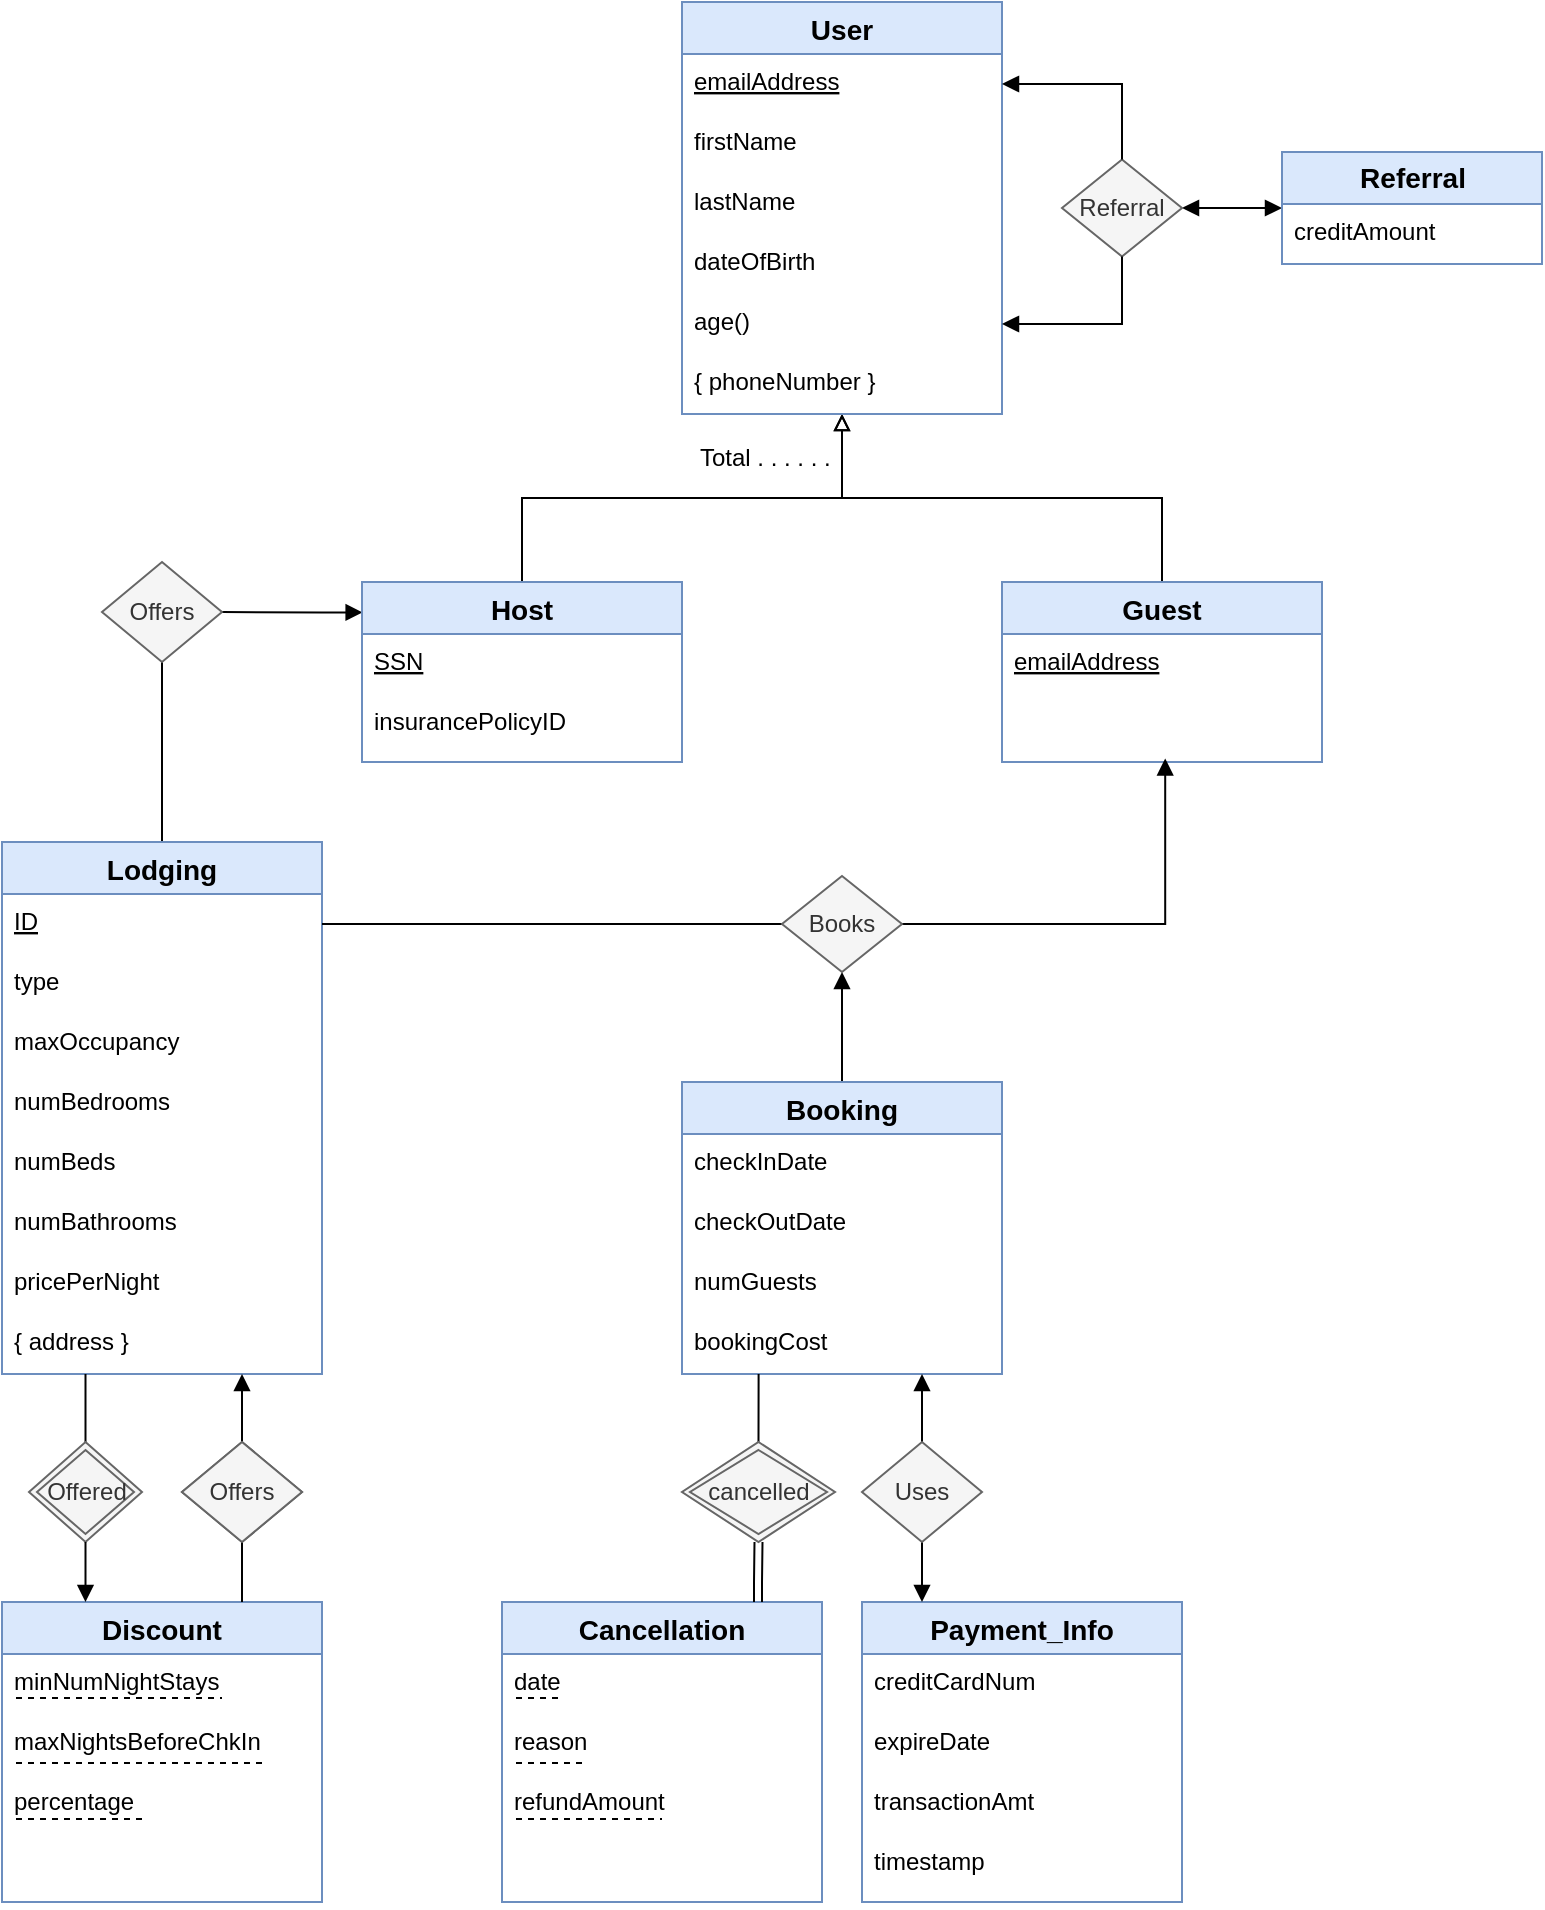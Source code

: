 <mxfile version="15.2.7" type="github" pages="4">
  <diagram id="K98B_f_0fbjPZHcNeVPy" name="1.1">
    <mxGraphModel dx="1248" dy="625" grid="0" gridSize="10" guides="1" tooltips="1" connect="1" arrows="1" fold="1" page="1" pageScale="1" pageWidth="850" pageHeight="1100" math="0" shadow="0">
      <root>
        <mxCell id="0" />
        <mxCell id="1" parent="0" />
        <mxCell id="fHymZKiLAXWOaxaEmcu1-37" style="edgeStyle=orthogonalEdgeStyle;rounded=0;orthogonalLoop=1;jettySize=auto;html=1;startArrow=block;startFill=0;endArrow=none;endFill=0;" parent="1" source="fHymZKiLAXWOaxaEmcu1-5" target="fHymZKiLAXWOaxaEmcu1-25" edge="1">
          <mxGeometry relative="1" as="geometry" />
        </mxCell>
        <mxCell id="fHymZKiLAXWOaxaEmcu1-39" style="edgeStyle=orthogonalEdgeStyle;rounded=0;orthogonalLoop=1;jettySize=auto;html=1;startArrow=block;startFill=0;endArrow=none;endFill=0;" parent="1" source="fHymZKiLAXWOaxaEmcu1-5" target="fHymZKiLAXWOaxaEmcu1-29" edge="1">
          <mxGeometry relative="1" as="geometry" />
        </mxCell>
        <mxCell id="fHymZKiLAXWOaxaEmcu1-5" value="User" style="swimlane;fontStyle=1;childLayout=stackLayout;horizontal=1;startSize=26;horizontalStack=0;resizeParent=1;resizeParentMax=0;resizeLast=0;collapsible=1;marginBottom=0;align=center;fontSize=14;fillColor=#dae8fc;strokeColor=#6c8ebf;" parent="1" vertex="1">
          <mxGeometry x="380" y="40" width="160" height="206" as="geometry" />
        </mxCell>
        <mxCell id="fHymZKiLAXWOaxaEmcu1-9" value="emailAddress" style="text;strokeColor=none;fillColor=none;spacingLeft=4;spacingRight=4;overflow=hidden;rotatable=0;points=[[0,0.5],[1,0.5]];portConstraint=eastwest;fontSize=12;fontStyle=4" parent="fHymZKiLAXWOaxaEmcu1-5" vertex="1">
          <mxGeometry y="26" width="160" height="30" as="geometry" />
        </mxCell>
        <mxCell id="fHymZKiLAXWOaxaEmcu1-6" value="firstName" style="text;strokeColor=none;fillColor=none;spacingLeft=4;spacingRight=4;overflow=hidden;rotatable=0;points=[[0,0.5],[1,0.5]];portConstraint=eastwest;fontSize=12;" parent="fHymZKiLAXWOaxaEmcu1-5" vertex="1">
          <mxGeometry y="56" width="160" height="30" as="geometry" />
        </mxCell>
        <mxCell id="fHymZKiLAXWOaxaEmcu1-7" value="lastName" style="text;strokeColor=none;fillColor=none;spacingLeft=4;spacingRight=4;overflow=hidden;rotatable=0;points=[[0,0.5],[1,0.5]];portConstraint=eastwest;fontSize=12;" parent="fHymZKiLAXWOaxaEmcu1-5" vertex="1">
          <mxGeometry y="86" width="160" height="30" as="geometry" />
        </mxCell>
        <mxCell id="fHymZKiLAXWOaxaEmcu1-8" value="dateOfBirth" style="text;strokeColor=none;fillColor=none;spacingLeft=4;spacingRight=4;overflow=hidden;rotatable=0;points=[[0,0.5],[1,0.5]];portConstraint=eastwest;fontSize=12;" parent="fHymZKiLAXWOaxaEmcu1-5" vertex="1">
          <mxGeometry y="116" width="160" height="30" as="geometry" />
        </mxCell>
        <mxCell id="fHymZKiLAXWOaxaEmcu1-11" value="age()" style="text;strokeColor=none;fillColor=none;spacingLeft=4;spacingRight=4;overflow=hidden;rotatable=0;points=[[0,0.5],[1,0.5]];portConstraint=eastwest;fontSize=12;" parent="fHymZKiLAXWOaxaEmcu1-5" vertex="1">
          <mxGeometry y="146" width="160" height="30" as="geometry" />
        </mxCell>
        <mxCell id="fHymZKiLAXWOaxaEmcu1-10" value="{ phoneNumber }" style="text;strokeColor=none;fillColor=none;spacingLeft=4;spacingRight=4;overflow=hidden;rotatable=0;points=[[0,0.5],[1,0.5]];portConstraint=eastwest;fontSize=12;" parent="fHymZKiLAXWOaxaEmcu1-5" vertex="1">
          <mxGeometry y="176" width="160" height="30" as="geometry" />
        </mxCell>
        <mxCell id="fHymZKiLAXWOaxaEmcu1-25" value="Guest" style="swimlane;fontStyle=1;childLayout=stackLayout;horizontal=1;startSize=26;horizontalStack=0;resizeParent=1;resizeParentMax=0;resizeLast=0;collapsible=1;marginBottom=0;align=center;fontSize=14;fillColor=#dae8fc;strokeColor=#6c8ebf;" parent="1" vertex="1">
          <mxGeometry x="540" y="330" width="160" height="90" as="geometry" />
        </mxCell>
        <mxCell id="fHymZKiLAXWOaxaEmcu1-28" value="emailAddress" style="text;strokeColor=none;fillColor=none;spacingLeft=4;spacingRight=4;overflow=hidden;rotatable=0;points=[[0,0.5],[1,0.5]];portConstraint=eastwest;fontSize=12;labelBackgroundColor=none;fontColor=default;fontStyle=4" parent="fHymZKiLAXWOaxaEmcu1-25" vertex="1">
          <mxGeometry y="26" width="160" height="64" as="geometry" />
        </mxCell>
        <mxCell id="fHymZKiLAXWOaxaEmcu1-45" style="edgeStyle=orthogonalEdgeStyle;rounded=0;orthogonalLoop=1;jettySize=auto;html=1;entryX=1;entryY=0.5;entryDx=0;entryDy=0;startArrow=block;startFill=1;endArrow=none;endFill=0;exitX=0.002;exitY=0.169;exitDx=0;exitDy=0;exitPerimeter=0;" parent="1" source="fHymZKiLAXWOaxaEmcu1-29" target="fHymZKiLAXWOaxaEmcu1-43" edge="1">
          <mxGeometry relative="1" as="geometry">
            <mxPoint x="210" y="345" as="sourcePoint" />
            <Array as="points">
              <mxPoint x="200" y="345" />
            </Array>
          </mxGeometry>
        </mxCell>
        <mxCell id="fHymZKiLAXWOaxaEmcu1-29" value="Host" style="swimlane;fontStyle=1;childLayout=stackLayout;horizontal=1;startSize=26;horizontalStack=0;resizeParent=1;resizeParentMax=0;resizeLast=0;collapsible=1;marginBottom=0;align=center;fontSize=14;fillColor=#dae8fc;strokeColor=#6c8ebf;" parent="1" vertex="1">
          <mxGeometry x="220" y="330" width="160" height="90" as="geometry" />
        </mxCell>
        <mxCell id="fHymZKiLAXWOaxaEmcu1-30" value="SSN" style="text;strokeColor=none;fillColor=none;spacingLeft=4;spacingRight=4;overflow=hidden;rotatable=0;points=[[0,0.5],[1,0.5]];portConstraint=eastwest;fontSize=12;fontStyle=4" parent="fHymZKiLAXWOaxaEmcu1-29" vertex="1">
          <mxGeometry y="26" width="160" height="30" as="geometry" />
        </mxCell>
        <mxCell id="fHymZKiLAXWOaxaEmcu1-31" value="insurancePolicyID" style="text;strokeColor=none;fillColor=none;spacingLeft=4;spacingRight=4;overflow=hidden;rotatable=0;points=[[0,0.5],[1,0.5]];portConstraint=eastwest;fontSize=12;" parent="fHymZKiLAXWOaxaEmcu1-29" vertex="1">
          <mxGeometry y="56" width="160" height="34" as="geometry" />
        </mxCell>
        <mxCell id="fHymZKiLAXWOaxaEmcu1-42" value="Total . . . . . . . " style="text;strokeColor=none;fillColor=none;spacingLeft=4;spacingRight=4;overflow=hidden;rotatable=0;points=[[0,0.5],[1,0.5]];portConstraint=eastwest;fontSize=12;" parent="1" vertex="1">
          <mxGeometry x="383" y="254" width="80" height="30" as="geometry" />
        </mxCell>
        <mxCell id="fHymZKiLAXWOaxaEmcu1-51" style="edgeStyle=orthogonalEdgeStyle;rounded=0;orthogonalLoop=1;jettySize=auto;html=1;exitX=0.5;exitY=1;exitDx=0;exitDy=0;entryX=0.5;entryY=0;entryDx=0;entryDy=0;startArrow=none;startFill=0;endArrow=none;endFill=0;" parent="1" source="fHymZKiLAXWOaxaEmcu1-43" target="fHymZKiLAXWOaxaEmcu1-47" edge="1">
          <mxGeometry relative="1" as="geometry" />
        </mxCell>
        <mxCell id="fHymZKiLAXWOaxaEmcu1-43" value="Offers" style="shape=rhombus;perimeter=rhombusPerimeter;whiteSpace=wrap;html=1;align=center;fillColor=#f5f5f5;strokeColor=#666666;fontColor=#333333;" parent="1" vertex="1">
          <mxGeometry x="90" y="320" width="60" height="50" as="geometry" />
        </mxCell>
        <mxCell id="fHymZKiLAXWOaxaEmcu1-47" value="Lodging" style="swimlane;fontStyle=1;childLayout=stackLayout;horizontal=1;startSize=26;horizontalStack=0;resizeParent=1;resizeParentMax=0;resizeLast=0;collapsible=1;marginBottom=0;align=center;fontSize=14;fillColor=#dae8fc;strokeColor=#6c8ebf;" parent="1" vertex="1">
          <mxGeometry x="40" y="460" width="160" height="266" as="geometry" />
        </mxCell>
        <mxCell id="fHymZKiLAXWOaxaEmcu1-48" value="ID" style="text;strokeColor=none;fillColor=none;spacingLeft=4;spacingRight=4;overflow=hidden;rotatable=0;points=[[0,0.5],[1,0.5]];portConstraint=eastwest;fontSize=12;fontStyle=4" parent="fHymZKiLAXWOaxaEmcu1-47" vertex="1">
          <mxGeometry y="26" width="160" height="30" as="geometry" />
        </mxCell>
        <mxCell id="fHymZKiLAXWOaxaEmcu1-49" value="type" style="text;strokeColor=none;fillColor=none;spacingLeft=4;spacingRight=4;overflow=hidden;rotatable=0;points=[[0,0.5],[1,0.5]];portConstraint=eastwest;fontSize=12;" parent="fHymZKiLAXWOaxaEmcu1-47" vertex="1">
          <mxGeometry y="56" width="160" height="30" as="geometry" />
        </mxCell>
        <mxCell id="fHymZKiLAXWOaxaEmcu1-50" value="maxOccupancy" style="text;strokeColor=none;fillColor=none;spacingLeft=4;spacingRight=4;overflow=hidden;rotatable=0;points=[[0,0.5],[1,0.5]];portConstraint=eastwest;fontSize=12;" parent="fHymZKiLAXWOaxaEmcu1-47" vertex="1">
          <mxGeometry y="86" width="160" height="30" as="geometry" />
        </mxCell>
        <mxCell id="fHymZKiLAXWOaxaEmcu1-52" value="numBedrooms" style="text;strokeColor=none;fillColor=none;spacingLeft=4;spacingRight=4;overflow=hidden;rotatable=0;points=[[0,0.5],[1,0.5]];portConstraint=eastwest;fontSize=12;" parent="fHymZKiLAXWOaxaEmcu1-47" vertex="1">
          <mxGeometry y="116" width="160" height="30" as="geometry" />
        </mxCell>
        <mxCell id="fHymZKiLAXWOaxaEmcu1-53" value="numBeds" style="text;strokeColor=none;fillColor=none;spacingLeft=4;spacingRight=4;overflow=hidden;rotatable=0;points=[[0,0.5],[1,0.5]];portConstraint=eastwest;fontSize=12;" parent="fHymZKiLAXWOaxaEmcu1-47" vertex="1">
          <mxGeometry y="146" width="160" height="30" as="geometry" />
        </mxCell>
        <mxCell id="fHymZKiLAXWOaxaEmcu1-54" value="numBathrooms" style="text;strokeColor=none;fillColor=none;spacingLeft=4;spacingRight=4;overflow=hidden;rotatable=0;points=[[0,0.5],[1,0.5]];portConstraint=eastwest;fontSize=12;" parent="fHymZKiLAXWOaxaEmcu1-47" vertex="1">
          <mxGeometry y="176" width="160" height="30" as="geometry" />
        </mxCell>
        <mxCell id="fHymZKiLAXWOaxaEmcu1-55" value="pricePerNight" style="text;strokeColor=none;fillColor=none;spacingLeft=4;spacingRight=4;overflow=hidden;rotatable=0;points=[[0,0.5],[1,0.5]];portConstraint=eastwest;fontSize=12;" parent="fHymZKiLAXWOaxaEmcu1-47" vertex="1">
          <mxGeometry y="206" width="160" height="30" as="geometry" />
        </mxCell>
        <mxCell id="fHymZKiLAXWOaxaEmcu1-56" value="{ address }" style="text;strokeColor=none;fillColor=none;spacingLeft=4;spacingRight=4;overflow=hidden;rotatable=0;points=[[0,0.5],[1,0.5]];portConstraint=eastwest;fontSize=12;" parent="fHymZKiLAXWOaxaEmcu1-47" vertex="1">
          <mxGeometry y="236" width="160" height="30" as="geometry" />
        </mxCell>
        <mxCell id="fHymZKiLAXWOaxaEmcu1-60" style="edgeStyle=orthogonalEdgeStyle;rounded=0;orthogonalLoop=1;jettySize=auto;html=1;entryX=0.51;entryY=0.972;entryDx=0;entryDy=0;startArrow=none;startFill=0;endArrow=block;endFill=1;entryPerimeter=0;exitX=1;exitY=0.5;exitDx=0;exitDy=0;" parent="1" source="fHymZKiLAXWOaxaEmcu1-59" target="fHymZKiLAXWOaxaEmcu1-28" edge="1">
          <mxGeometry relative="1" as="geometry">
            <Array as="points">
              <mxPoint x="622" y="501" />
            </Array>
          </mxGeometry>
        </mxCell>
        <mxCell id="fHymZKiLAXWOaxaEmcu1-61" style="edgeStyle=orthogonalEdgeStyle;rounded=0;orthogonalLoop=1;jettySize=auto;html=1;exitX=0;exitY=0.5;exitDx=0;exitDy=0;entryX=1;entryY=0.5;entryDx=0;entryDy=0;startArrow=none;startFill=0;endArrow=none;endFill=0;" parent="1" source="fHymZKiLAXWOaxaEmcu1-59" target="fHymZKiLAXWOaxaEmcu1-48" edge="1">
          <mxGeometry relative="1" as="geometry">
            <Array as="points">
              <mxPoint x="340" y="501" />
            </Array>
          </mxGeometry>
        </mxCell>
        <mxCell id="fHymZKiLAXWOaxaEmcu1-66" style="edgeStyle=orthogonalEdgeStyle;rounded=0;orthogonalLoop=1;jettySize=auto;html=1;exitX=0.5;exitY=1;exitDx=0;exitDy=0;startArrow=block;startFill=1;endArrow=none;endFill=0;entryX=0.5;entryY=0;entryDx=0;entryDy=0;" parent="1" source="fHymZKiLAXWOaxaEmcu1-59" target="fHymZKiLAXWOaxaEmcu1-62" edge="1">
          <mxGeometry relative="1" as="geometry">
            <mxPoint x="460" y="560" as="targetPoint" />
          </mxGeometry>
        </mxCell>
        <mxCell id="fHymZKiLAXWOaxaEmcu1-59" value="Books" style="shape=rhombus;perimeter=rhombusPerimeter;whiteSpace=wrap;html=1;align=center;fillColor=#f5f5f5;strokeColor=#666666;fontColor=#333333;" parent="1" vertex="1">
          <mxGeometry x="430" y="477" width="60" height="48" as="geometry" />
        </mxCell>
        <mxCell id="fHymZKiLAXWOaxaEmcu1-62" value="Booking" style="swimlane;fontStyle=1;childLayout=stackLayout;horizontal=1;startSize=26;horizontalStack=0;resizeParent=1;resizeParentMax=0;resizeLast=0;collapsible=1;marginBottom=0;align=center;fontSize=14;fillColor=#dae8fc;strokeColor=#6c8ebf;" parent="1" vertex="1">
          <mxGeometry x="380" y="580" width="160" height="146" as="geometry" />
        </mxCell>
        <mxCell id="fHymZKiLAXWOaxaEmcu1-71" value="checkInDate" style="text;strokeColor=none;fillColor=none;spacingLeft=4;spacingRight=4;overflow=hidden;rotatable=0;points=[[0,0.5],[1,0.5]];portConstraint=eastwest;fontSize=12;" parent="fHymZKiLAXWOaxaEmcu1-62" vertex="1">
          <mxGeometry y="26" width="160" height="30" as="geometry" />
        </mxCell>
        <mxCell id="fHymZKiLAXWOaxaEmcu1-72" value="checkOutDate" style="text;strokeColor=none;fillColor=none;spacingLeft=4;spacingRight=4;overflow=hidden;rotatable=0;points=[[0,0.5],[1,0.5]];portConstraint=eastwest;fontSize=12;" parent="fHymZKiLAXWOaxaEmcu1-62" vertex="1">
          <mxGeometry y="56" width="160" height="30" as="geometry" />
        </mxCell>
        <mxCell id="fHymZKiLAXWOaxaEmcu1-73" value="numGuests" style="text;strokeColor=none;fillColor=none;spacingLeft=4;spacingRight=4;overflow=hidden;rotatable=0;points=[[0,0.5],[1,0.5]];portConstraint=eastwest;fontSize=12;" parent="fHymZKiLAXWOaxaEmcu1-62" vertex="1">
          <mxGeometry y="86" width="160" height="30" as="geometry" />
        </mxCell>
        <mxCell id="fHymZKiLAXWOaxaEmcu1-74" value="bookingCost" style="text;strokeColor=none;fillColor=none;spacingLeft=4;spacingRight=4;overflow=hidden;rotatable=0;points=[[0,0.5],[1,0.5]];portConstraint=eastwest;fontSize=12;" parent="fHymZKiLAXWOaxaEmcu1-62" vertex="1">
          <mxGeometry y="116" width="160" height="30" as="geometry" />
        </mxCell>
        <mxCell id="fHymZKiLAXWOaxaEmcu1-92" style="edgeStyle=orthogonalEdgeStyle;rounded=0;orthogonalLoop=1;jettySize=auto;html=1;fontColor=#000000;startArrow=none;startFill=0;endArrow=none;endFill=0;exitX=0.5;exitY=0;exitDx=0;exitDy=0;" parent="1" source="fHymZKiLAXWOaxaEmcu1-140" target="fHymZKiLAXWOaxaEmcu1-62" edge="1">
          <mxGeometry relative="1" as="geometry">
            <Array as="points">
              <mxPoint x="418" y="730" />
              <mxPoint x="418" y="730" />
            </Array>
          </mxGeometry>
        </mxCell>
        <mxCell id="fHymZKiLAXWOaxaEmcu1-79" value="Cancellation" style="swimlane;fontStyle=1;childLayout=stackLayout;horizontal=1;startSize=26;horizontalStack=0;resizeParent=1;resizeParentMax=0;resizeLast=0;collapsible=1;marginBottom=0;align=center;fontSize=14;fillColor=#dae8fc;strokeColor=#6c8ebf;labelBackgroundColor=none;fontColor=#000000;" parent="1" vertex="1">
          <mxGeometry x="290" y="840" width="160" height="150" as="geometry" />
        </mxCell>
        <mxCell id="fHymZKiLAXWOaxaEmcu1-80" value="date" style="text;strokeColor=none;fillColor=none;spacingLeft=4;spacingRight=4;overflow=hidden;rotatable=0;points=[[0,0.5],[1,0.5]];portConstraint=eastwest;fontSize=12;" parent="fHymZKiLAXWOaxaEmcu1-79" vertex="1">
          <mxGeometry y="26" width="160" height="30" as="geometry" />
        </mxCell>
        <mxCell id="fHymZKiLAXWOaxaEmcu1-81" value="reason" style="text;strokeColor=none;fillColor=none;spacingLeft=4;spacingRight=4;overflow=hidden;rotatable=0;points=[[0,0.5],[1,0.5]];portConstraint=eastwest;fontSize=12;" parent="fHymZKiLAXWOaxaEmcu1-79" vertex="1">
          <mxGeometry y="56" width="160" height="30" as="geometry" />
        </mxCell>
        <mxCell id="fHymZKiLAXWOaxaEmcu1-82" value="refundAmount" style="text;strokeColor=none;fillColor=none;spacingLeft=4;spacingRight=4;overflow=hidden;rotatable=0;points=[[0,0.5],[1,0.5]];portConstraint=eastwest;fontSize=12;" parent="fHymZKiLAXWOaxaEmcu1-79" vertex="1">
          <mxGeometry y="86" width="160" height="64" as="geometry" />
        </mxCell>
        <mxCell id="fHymZKiLAXWOaxaEmcu1-91" style="edgeStyle=orthogonalEdgeStyle;rounded=0;orthogonalLoop=1;jettySize=auto;html=1;fontColor=#000000;startArrow=none;startFill=0;endArrow=block;endFill=1;exitX=0.5;exitY=0;exitDx=0;exitDy=0;" parent="1" target="fHymZKiLAXWOaxaEmcu1-62" edge="1">
          <mxGeometry relative="1" as="geometry">
            <mxPoint x="500" y="760" as="sourcePoint" />
            <Array as="points">
              <mxPoint x="500" y="750" />
              <mxPoint x="500" y="750" />
            </Array>
          </mxGeometry>
        </mxCell>
        <mxCell id="fHymZKiLAXWOaxaEmcu1-87" value="Payment_Info" style="swimlane;fontStyle=1;childLayout=stackLayout;horizontal=1;startSize=26;horizontalStack=0;resizeParent=1;resizeParentMax=0;resizeLast=0;collapsible=1;marginBottom=0;align=center;fontSize=14;fillColor=#dae8fc;strokeColor=#6c8ebf;labelBackgroundColor=none;fontColor=#000000;" parent="1" vertex="1">
          <mxGeometry x="470" y="840" width="160" height="150" as="geometry" />
        </mxCell>
        <mxCell id="fHymZKiLAXWOaxaEmcu1-88" value="creditCardNum" style="text;strokeColor=none;fillColor=none;spacingLeft=4;spacingRight=4;overflow=hidden;rotatable=0;points=[[0,0.5],[1,0.5]];portConstraint=eastwest;fontSize=12;" parent="fHymZKiLAXWOaxaEmcu1-87" vertex="1">
          <mxGeometry y="26" width="160" height="30" as="geometry" />
        </mxCell>
        <mxCell id="fHymZKiLAXWOaxaEmcu1-89" value="expireDate" style="text;strokeColor=none;fillColor=none;spacingLeft=4;spacingRight=4;overflow=hidden;rotatable=0;points=[[0,0.5],[1,0.5]];portConstraint=eastwest;fontSize=12;" parent="fHymZKiLAXWOaxaEmcu1-87" vertex="1">
          <mxGeometry y="56" width="160" height="30" as="geometry" />
        </mxCell>
        <mxCell id="fHymZKiLAXWOaxaEmcu1-90" value="transactionAmt" style="text;strokeColor=none;fillColor=none;spacingLeft=4;spacingRight=4;overflow=hidden;rotatable=0;points=[[0,0.5],[1,0.5]];portConstraint=eastwest;fontSize=12;" parent="fHymZKiLAXWOaxaEmcu1-87" vertex="1">
          <mxGeometry y="86" width="160" height="30" as="geometry" />
        </mxCell>
        <mxCell id="fHymZKiLAXWOaxaEmcu1-143" value="timestamp" style="text;strokeColor=none;fillColor=none;spacingLeft=4;spacingRight=4;overflow=hidden;rotatable=0;points=[[0,0.5],[1,0.5]];portConstraint=eastwest;fontSize=12;" parent="fHymZKiLAXWOaxaEmcu1-87" vertex="1">
          <mxGeometry y="116" width="160" height="34" as="geometry" />
        </mxCell>
        <mxCell id="fHymZKiLAXWOaxaEmcu1-110" style="edgeStyle=orthogonalEdgeStyle;rounded=0;orthogonalLoop=1;jettySize=auto;html=1;fontColor=#000000;startArrow=none;startFill=0;endArrow=none;endFill=0;" parent="1" source="fHymZKiLAXWOaxaEmcu1-124" target="fHymZKiLAXWOaxaEmcu1-47" edge="1">
          <mxGeometry relative="1" as="geometry">
            <Array as="points">
              <mxPoint x="82" y="750" />
              <mxPoint x="82" y="750" />
            </Array>
          </mxGeometry>
        </mxCell>
        <mxCell id="fHymZKiLAXWOaxaEmcu1-93" value="Discount" style="swimlane;fontStyle=1;childLayout=stackLayout;horizontal=1;startSize=26;horizontalStack=0;resizeParent=1;resizeParentMax=0;resizeLast=0;collapsible=1;marginBottom=0;align=center;fontSize=14;fillColor=#dae8fc;strokeColor=#6c8ebf;labelBackgroundColor=none;fontColor=#000000;" parent="1" vertex="1">
          <mxGeometry x="40" y="840" width="160" height="150" as="geometry" />
        </mxCell>
        <mxCell id="fHymZKiLAXWOaxaEmcu1-94" value="minNumNightStays" style="text;strokeColor=none;fillColor=none;spacingLeft=4;spacingRight=4;overflow=hidden;rotatable=0;points=[[0,0.5],[1,0.5]];portConstraint=eastwest;fontSize=12;dashed=1;html=1;" parent="fHymZKiLAXWOaxaEmcu1-93" vertex="1">
          <mxGeometry y="26" width="160" height="30" as="geometry" />
        </mxCell>
        <mxCell id="fHymZKiLAXWOaxaEmcu1-95" value="maxNightsBeforeChkIn" style="text;strokeColor=none;fillColor=none;spacingLeft=4;spacingRight=4;overflow=hidden;rotatable=0;points=[[0,0.5],[1,0.5]];portConstraint=eastwest;fontSize=12;" parent="fHymZKiLAXWOaxaEmcu1-93" vertex="1">
          <mxGeometry y="56" width="160" height="30" as="geometry" />
        </mxCell>
        <mxCell id="fHymZKiLAXWOaxaEmcu1-96" value="percentage" style="text;strokeColor=none;fillColor=none;spacingLeft=4;spacingRight=4;overflow=hidden;rotatable=0;points=[[0,0.5],[1,0.5]];portConstraint=eastwest;fontSize=12;" parent="fHymZKiLAXWOaxaEmcu1-93" vertex="1">
          <mxGeometry y="86" width="160" height="64" as="geometry" />
        </mxCell>
        <mxCell id="fHymZKiLAXWOaxaEmcu1-154" style="edgeStyle=orthogonalEdgeStyle;rounded=0;orthogonalLoop=1;jettySize=auto;html=1;exitX=1;exitY=0.5;exitDx=0;exitDy=0;fontColor=#000000;startArrow=block;startFill=1;endArrow=block;endFill=1;" parent="1" source="fHymZKiLAXWOaxaEmcu1-113" target="fHymZKiLAXWOaxaEmcu1-149" edge="1">
          <mxGeometry relative="1" as="geometry" />
        </mxCell>
        <mxCell id="fHymZKiLAXWOaxaEmcu1-113" value="Referral" style="shape=rhombus;perimeter=rhombusPerimeter;whiteSpace=wrap;html=1;align=center;labelBackgroundColor=none;fontColor=#333333;fillColor=#f5f5f5;strokeColor=#666666;" parent="1" vertex="1">
          <mxGeometry x="570" y="118.75" width="60" height="48.5" as="geometry" />
        </mxCell>
        <mxCell id="fHymZKiLAXWOaxaEmcu1-115" style="edgeStyle=orthogonalEdgeStyle;rounded=0;orthogonalLoop=1;jettySize=auto;html=1;exitX=1;exitY=0.5;exitDx=0;exitDy=0;entryX=0.5;entryY=1;entryDx=0;entryDy=0;fontColor=#000000;startArrow=block;startFill=1;endArrow=none;endFill=0;" parent="1" source="fHymZKiLAXWOaxaEmcu1-11" target="fHymZKiLAXWOaxaEmcu1-113" edge="1">
          <mxGeometry relative="1" as="geometry" />
        </mxCell>
        <mxCell id="fHymZKiLAXWOaxaEmcu1-116" style="edgeStyle=orthogonalEdgeStyle;rounded=0;orthogonalLoop=1;jettySize=auto;html=1;exitX=1;exitY=0.5;exitDx=0;exitDy=0;fontColor=#000000;startArrow=block;startFill=1;endArrow=none;endFill=0;" parent="1" source="fHymZKiLAXWOaxaEmcu1-9" target="fHymZKiLAXWOaxaEmcu1-113" edge="1">
          <mxGeometry relative="1" as="geometry">
            <mxPoint x="650" y="110" as="targetPoint" />
          </mxGeometry>
        </mxCell>
        <mxCell id="fHymZKiLAXWOaxaEmcu1-120" value="" style="line;strokeWidth=1;rotatable=0;dashed=1;labelPosition=right;align=left;verticalAlign=middle;spacingTop=0;spacingLeft=6;points=[];portConstraint=eastwest;labelBackgroundColor=none;fontColor=#000000;fillColor=default;html=1;connectable=0;allowArrows=0;dropTarget=1;" parent="1" vertex="1">
          <mxGeometry x="47" y="883" width="103" height="10" as="geometry" />
        </mxCell>
        <mxCell id="fHymZKiLAXWOaxaEmcu1-121" value="" style="line;strokeWidth=1;rotatable=0;dashed=1;labelPosition=right;align=left;verticalAlign=middle;spacingTop=0;spacingLeft=6;points=[];portConstraint=eastwest;labelBackgroundColor=none;fontColor=#000000;fillColor=default;html=1;connectable=0;allowArrows=0;dropTarget=1;" parent="1" vertex="1">
          <mxGeometry x="47" y="915" width="123" height="11" as="geometry" />
        </mxCell>
        <mxCell id="fHymZKiLAXWOaxaEmcu1-122" value="" style="line;strokeWidth=1;rotatable=0;dashed=1;labelPosition=right;align=left;verticalAlign=middle;spacingTop=0;spacingLeft=6;points=[];portConstraint=eastwest;labelBackgroundColor=none;fontColor=#000000;fillColor=default;html=1;connectable=0;allowArrows=0;dropTarget=1;" parent="1" vertex="1">
          <mxGeometry x="47" y="943" width="63" height="11" as="geometry" />
        </mxCell>
        <mxCell id="fHymZKiLAXWOaxaEmcu1-124" value="Offered" style="shape=rhombus;double=1;perimeter=rhombusPerimeter;whiteSpace=wrap;html=1;align=center;labelBackgroundColor=none;fontColor=#333333;strokeColor=#666666;fillColor=#f5f5f5;" parent="1" vertex="1">
          <mxGeometry x="53.5" y="760" width="56.5" height="50" as="geometry" />
        </mxCell>
        <mxCell id="fHymZKiLAXWOaxaEmcu1-126" style="edgeStyle=orthogonalEdgeStyle;rounded=0;orthogonalLoop=1;jettySize=auto;html=1;fontColor=#000000;startArrow=block;startFill=1;endArrow=none;endFill=0;entryX=0.5;entryY=1;entryDx=0;entryDy=0;" parent="1" source="fHymZKiLAXWOaxaEmcu1-93" target="fHymZKiLAXWOaxaEmcu1-124" edge="1">
          <mxGeometry relative="1" as="geometry">
            <mxPoint x="100" y="890" as="sourcePoint" />
            <mxPoint x="130" y="726" as="targetPoint" />
            <Array as="points">
              <mxPoint x="82" y="860" />
              <mxPoint x="82" y="860" />
            </Array>
          </mxGeometry>
        </mxCell>
        <mxCell id="fHymZKiLAXWOaxaEmcu1-131" style="edgeStyle=orthogonalEdgeStyle;rounded=0;orthogonalLoop=1;jettySize=auto;html=1;fontColor=#000000;startArrow=none;startFill=0;endArrow=block;endFill=1;" parent="1" source="fHymZKiLAXWOaxaEmcu1-132" target="fHymZKiLAXWOaxaEmcu1-47" edge="1">
          <mxGeometry relative="1" as="geometry">
            <mxPoint x="165" y="726" as="targetPoint" />
            <Array as="points">
              <mxPoint x="160" y="760" />
              <mxPoint x="160" y="760" />
            </Array>
          </mxGeometry>
        </mxCell>
        <mxCell id="fHymZKiLAXWOaxaEmcu1-132" value="Offers" style="shape=rhombus;double=1;perimeter=rhombusPerimeter;whiteSpace=wrap;html=1;align=center;labelBackgroundColor=none;fontColor=#333333;strokeColor=#666666;fillColor=#f5f5f5;" parent="1" vertex="1">
          <mxGeometry x="130" y="760" width="60" height="50" as="geometry" />
        </mxCell>
        <mxCell id="fHymZKiLAXWOaxaEmcu1-133" style="edgeStyle=orthogonalEdgeStyle;rounded=0;orthogonalLoop=1;jettySize=auto;html=1;fontColor=#000000;startArrow=none;startFill=0;endArrow=none;endFill=0;entryX=0.5;entryY=1;entryDx=0;entryDy=0;" parent="1" source="fHymZKiLAXWOaxaEmcu1-93" target="fHymZKiLAXWOaxaEmcu1-132" edge="1">
          <mxGeometry relative="1" as="geometry">
            <mxPoint x="165" y="850" as="sourcePoint" />
            <mxPoint x="200" y="726" as="targetPoint" />
            <Array as="points">
              <mxPoint x="160" y="810" />
            </Array>
          </mxGeometry>
        </mxCell>
        <mxCell id="fHymZKiLAXWOaxaEmcu1-136" value="Offers" style="shape=rhombus;perimeter=rhombusPerimeter;whiteSpace=wrap;html=1;align=center;labelBackgroundColor=none;fontColor=#333333;fillColor=#f5f5f5;strokeColor=#666666;" parent="1" vertex="1">
          <mxGeometry x="130" y="760" width="60" height="50" as="geometry" />
        </mxCell>
        <mxCell id="fHymZKiLAXWOaxaEmcu1-137" value="" style="line;strokeWidth=1;rotatable=0;dashed=1;labelPosition=right;align=left;verticalAlign=middle;spacingTop=0;spacingLeft=6;points=[];portConstraint=eastwest;labelBackgroundColor=none;fontColor=#000000;fillColor=default;html=1;connectable=0;allowArrows=0;dropTarget=1;" parent="1" vertex="1">
          <mxGeometry x="297" y="883" width="23" height="10" as="geometry" />
        </mxCell>
        <mxCell id="fHymZKiLAXWOaxaEmcu1-138" value="" style="line;strokeWidth=1;rotatable=0;dashed=1;labelPosition=right;align=left;verticalAlign=middle;spacingTop=0;spacingLeft=6;points=[];portConstraint=eastwest;labelBackgroundColor=none;fontColor=#000000;fillColor=default;html=1;connectable=0;allowArrows=0;dropTarget=1;" parent="1" vertex="1">
          <mxGeometry x="297" y="915" width="33" height="11" as="geometry" />
        </mxCell>
        <mxCell id="fHymZKiLAXWOaxaEmcu1-139" value="" style="line;strokeWidth=1;rotatable=0;dashed=1;labelPosition=right;align=left;verticalAlign=middle;spacingTop=0;spacingLeft=6;points=[];portConstraint=eastwest;labelBackgroundColor=none;fontColor=#000000;fillColor=default;html=1;connectable=0;allowArrows=0;dropTarget=1;" parent="1" vertex="1">
          <mxGeometry x="297" y="943" width="73" height="11" as="geometry" />
        </mxCell>
        <mxCell id="fHymZKiLAXWOaxaEmcu1-140" value="cancelled" style="shape=rhombus;double=1;perimeter=rhombusPerimeter;whiteSpace=wrap;html=1;align=center;labelBackgroundColor=none;fontColor=#333333;strokeColor=#666666;fillColor=#f5f5f5;" parent="1" vertex="1">
          <mxGeometry x="380" y="760" width="76.5" height="50" as="geometry" />
        </mxCell>
        <mxCell id="fHymZKiLAXWOaxaEmcu1-141" style="edgeStyle=orthogonalEdgeStyle;rounded=0;orthogonalLoop=1;jettySize=auto;html=1;fontColor=#000000;startArrow=none;startFill=0;endArrow=none;endFill=0;entryX=0.5;entryY=1;entryDx=0;entryDy=0;shape=link;" parent="1" source="fHymZKiLAXWOaxaEmcu1-79" target="fHymZKiLAXWOaxaEmcu1-140" edge="1">
          <mxGeometry relative="1" as="geometry">
            <mxPoint x="401.75" y="770" as="sourcePoint" />
            <mxPoint x="430" y="706" as="targetPoint" />
            <Array as="points">
              <mxPoint x="418" y="830" />
              <mxPoint x="418" y="830" />
            </Array>
          </mxGeometry>
        </mxCell>
        <mxCell id="fHymZKiLAXWOaxaEmcu1-144" style="edgeStyle=orthogonalEdgeStyle;rounded=0;orthogonalLoop=1;jettySize=auto;html=1;fontColor=#000000;startArrow=block;startFill=1;endArrow=none;endFill=0;entryX=0.5;entryY=1;entryDx=0;entryDy=0;" parent="1" source="fHymZKiLAXWOaxaEmcu1-87" edge="1">
          <mxGeometry relative="1" as="geometry">
            <mxPoint x="610" y="770" as="sourcePoint" />
            <mxPoint x="500" y="810" as="targetPoint" />
            <Array as="points">
              <mxPoint x="500" y="780" />
              <mxPoint x="500" y="780" />
            </Array>
          </mxGeometry>
        </mxCell>
        <mxCell id="fHymZKiLAXWOaxaEmcu1-149" value="Referral" style="swimlane;fontStyle=1;childLayout=stackLayout;horizontal=1;startSize=26;horizontalStack=0;resizeParent=1;resizeParentMax=0;resizeLast=0;collapsible=1;marginBottom=0;align=center;fontSize=14;fillColor=#dae8fc;strokeColor=#6c8ebf;labelBackgroundColor=none;fontColor=#000000;html=1;" parent="1" vertex="1">
          <mxGeometry x="680" y="115" width="130" height="56" as="geometry" />
        </mxCell>
        <mxCell id="fHymZKiLAXWOaxaEmcu1-150" value="creditAmount" style="text;strokeColor=none;fillColor=none;spacingLeft=4;spacingRight=4;overflow=hidden;rotatable=0;points=[[0,0.5],[1,0.5]];portConstraint=eastwest;fontSize=12;" parent="fHymZKiLAXWOaxaEmcu1-149" vertex="1">
          <mxGeometry y="26" width="130" height="30" as="geometry" />
        </mxCell>
        <mxCell id="fHymZKiLAXWOaxaEmcu1-156" value="Uses" style="shape=rhombus;perimeter=rhombusPerimeter;whiteSpace=wrap;html=1;align=center;labelBackgroundColor=none;fontColor=#333333;fillColor=#f5f5f5;strokeColor=#666666;" parent="1" vertex="1">
          <mxGeometry x="470" y="760" width="60" height="50" as="geometry" />
        </mxCell>
      </root>
    </mxGraphModel>
  </diagram>
  <diagram id="y16PTQL2EchzaLGqpcIf" name="1.2">
    <mxGraphModel dx="1248" dy="625" grid="0" gridSize="10" guides="1" tooltips="1" connect="1" arrows="1" fold="1" page="1" pageScale="1" pageWidth="850" pageHeight="1100" math="0" shadow="0">
      <root>
        <mxCell id="RHxia8tkyUF-FtN3ZOdX-0" />
        <mxCell id="RHxia8tkyUF-FtN3ZOdX-1" parent="RHxia8tkyUF-FtN3ZOdX-0" />
        <mxCell id="RHxia8tkyUF-FtN3ZOdX-2" style="edgeStyle=orthogonalEdgeStyle;rounded=0;orthogonalLoop=1;jettySize=auto;html=1;startArrow=block;startFill=0;endArrow=none;endFill=0;" parent="RHxia8tkyUF-FtN3ZOdX-1" source="RHxia8tkyUF-FtN3ZOdX-4" target="RHxia8tkyUF-FtN3ZOdX-11" edge="1">
          <mxGeometry relative="1" as="geometry" />
        </mxCell>
        <mxCell id="RHxia8tkyUF-FtN3ZOdX-3" style="edgeStyle=orthogonalEdgeStyle;rounded=0;orthogonalLoop=1;jettySize=auto;html=1;startArrow=block;startFill=0;endArrow=none;endFill=0;" parent="RHxia8tkyUF-FtN3ZOdX-1" source="RHxia8tkyUF-FtN3ZOdX-4" target="RHxia8tkyUF-FtN3ZOdX-14" edge="1">
          <mxGeometry relative="1" as="geometry" />
        </mxCell>
        <mxCell id="RHxia8tkyUF-FtN3ZOdX-4" value="User" style="swimlane;fontStyle=1;childLayout=stackLayout;horizontal=1;startSize=26;horizontalStack=0;resizeParent=1;resizeParentMax=0;resizeLast=0;collapsible=1;marginBottom=0;align=center;fontSize=14;fillColor=#dae8fc;strokeColor=#6c8ebf;" parent="RHxia8tkyUF-FtN3ZOdX-1" vertex="1">
          <mxGeometry x="380" y="40" width="160" height="206" as="geometry" />
        </mxCell>
        <mxCell id="RHxia8tkyUF-FtN3ZOdX-5" value="emailAddress" style="text;strokeColor=none;fillColor=none;spacingLeft=4;spacingRight=4;overflow=hidden;rotatable=0;points=[[0,0.5],[1,0.5]];portConstraint=eastwest;fontSize=12;fontStyle=4" parent="RHxia8tkyUF-FtN3ZOdX-4" vertex="1">
          <mxGeometry y="26" width="160" height="30" as="geometry" />
        </mxCell>
        <mxCell id="RHxia8tkyUF-FtN3ZOdX-6" value="firstName" style="text;strokeColor=none;fillColor=none;spacingLeft=4;spacingRight=4;overflow=hidden;rotatable=0;points=[[0,0.5],[1,0.5]];portConstraint=eastwest;fontSize=12;" parent="RHxia8tkyUF-FtN3ZOdX-4" vertex="1">
          <mxGeometry y="56" width="160" height="30" as="geometry" />
        </mxCell>
        <mxCell id="RHxia8tkyUF-FtN3ZOdX-7" value="lastName" style="text;strokeColor=none;fillColor=none;spacingLeft=4;spacingRight=4;overflow=hidden;rotatable=0;points=[[0,0.5],[1,0.5]];portConstraint=eastwest;fontSize=12;" parent="RHxia8tkyUF-FtN3ZOdX-4" vertex="1">
          <mxGeometry y="86" width="160" height="30" as="geometry" />
        </mxCell>
        <mxCell id="RHxia8tkyUF-FtN3ZOdX-8" value="dateOfBirth" style="text;strokeColor=none;fillColor=none;spacingLeft=4;spacingRight=4;overflow=hidden;rotatable=0;points=[[0,0.5],[1,0.5]];portConstraint=eastwest;fontSize=12;" parent="RHxia8tkyUF-FtN3ZOdX-4" vertex="1">
          <mxGeometry y="116" width="160" height="30" as="geometry" />
        </mxCell>
        <mxCell id="RHxia8tkyUF-FtN3ZOdX-9" value="age()" style="text;strokeColor=none;fillColor=none;spacingLeft=4;spacingRight=4;overflow=hidden;rotatable=0;points=[[0,0.5],[1,0.5]];portConstraint=eastwest;fontSize=12;" parent="RHxia8tkyUF-FtN3ZOdX-4" vertex="1">
          <mxGeometry y="146" width="160" height="30" as="geometry" />
        </mxCell>
        <mxCell id="RHxia8tkyUF-FtN3ZOdX-10" value="{ phoneNumber }" style="text;strokeColor=none;fillColor=none;spacingLeft=4;spacingRight=4;overflow=hidden;rotatable=0;points=[[0,0.5],[1,0.5]];portConstraint=eastwest;fontSize=12;" parent="RHxia8tkyUF-FtN3ZOdX-4" vertex="1">
          <mxGeometry y="176" width="160" height="30" as="geometry" />
        </mxCell>
        <mxCell id="RHxia8tkyUF-FtN3ZOdX-11" value="Guest" style="swimlane;fontStyle=1;childLayout=stackLayout;horizontal=1;startSize=26;horizontalStack=0;resizeParent=1;resizeParentMax=0;resizeLast=0;collapsible=1;marginBottom=0;align=center;fontSize=14;fillColor=#dae8fc;strokeColor=#6c8ebf;" parent="RHxia8tkyUF-FtN3ZOdX-1" vertex="1">
          <mxGeometry x="540" y="330" width="160" height="90" as="geometry" />
        </mxCell>
        <mxCell id="RHxia8tkyUF-FtN3ZOdX-12" value="emailAddress" style="text;strokeColor=none;fillColor=none;spacingLeft=4;spacingRight=4;overflow=hidden;rotatable=0;points=[[0,0.5],[1,0.5]];portConstraint=eastwest;fontSize=12;labelBackgroundColor=none;fontColor=default;fontStyle=4" parent="RHxia8tkyUF-FtN3ZOdX-11" vertex="1">
          <mxGeometry y="26" width="160" height="64" as="geometry" />
        </mxCell>
        <mxCell id="RHxia8tkyUF-FtN3ZOdX-13" style="edgeStyle=orthogonalEdgeStyle;rounded=0;orthogonalLoop=1;jettySize=auto;html=1;entryX=1;entryY=0.5;entryDx=0;entryDy=0;startArrow=block;startFill=1;endArrow=none;endFill=0;exitX=0.002;exitY=0.169;exitDx=0;exitDy=0;exitPerimeter=0;" parent="RHxia8tkyUF-FtN3ZOdX-1" source="RHxia8tkyUF-FtN3ZOdX-14" target="RHxia8tkyUF-FtN3ZOdX-19" edge="1">
          <mxGeometry relative="1" as="geometry">
            <mxPoint x="210" y="345" as="sourcePoint" />
            <Array as="points">
              <mxPoint x="200" y="345" />
            </Array>
          </mxGeometry>
        </mxCell>
        <mxCell id="RHxia8tkyUF-FtN3ZOdX-14" value="Host" style="swimlane;fontStyle=1;childLayout=stackLayout;horizontal=1;startSize=26;horizontalStack=0;resizeParent=1;resizeParentMax=0;resizeLast=0;collapsible=1;marginBottom=0;align=center;fontSize=14;fillColor=#dae8fc;strokeColor=#6c8ebf;" parent="RHxia8tkyUF-FtN3ZOdX-1" vertex="1">
          <mxGeometry x="220" y="330" width="160" height="90" as="geometry" />
        </mxCell>
        <mxCell id="RHxia8tkyUF-FtN3ZOdX-15" value="SSN" style="text;strokeColor=none;fillColor=none;spacingLeft=4;spacingRight=4;overflow=hidden;rotatable=0;points=[[0,0.5],[1,0.5]];portConstraint=eastwest;fontSize=12;fontStyle=4" parent="RHxia8tkyUF-FtN3ZOdX-14" vertex="1">
          <mxGeometry y="26" width="160" height="30" as="geometry" />
        </mxCell>
        <mxCell id="RHxia8tkyUF-FtN3ZOdX-16" value="insurancePolicyID" style="text;strokeColor=none;fillColor=none;spacingLeft=4;spacingRight=4;overflow=hidden;rotatable=0;points=[[0,0.5],[1,0.5]];portConstraint=eastwest;fontSize=12;" parent="RHxia8tkyUF-FtN3ZOdX-14" vertex="1">
          <mxGeometry y="56" width="160" height="34" as="geometry" />
        </mxCell>
        <mxCell id="RHxia8tkyUF-FtN3ZOdX-17" value="Total . . . . . . . " style="text;strokeColor=none;fillColor=none;spacingLeft=4;spacingRight=4;overflow=hidden;rotatable=0;points=[[0,0.5],[1,0.5]];portConstraint=eastwest;fontSize=12;" parent="RHxia8tkyUF-FtN3ZOdX-1" vertex="1">
          <mxGeometry x="383" y="254" width="80" height="30" as="geometry" />
        </mxCell>
        <mxCell id="RHxia8tkyUF-FtN3ZOdX-18" style="edgeStyle=orthogonalEdgeStyle;rounded=0;orthogonalLoop=1;jettySize=auto;html=1;exitX=0.5;exitY=1;exitDx=0;exitDy=0;entryX=0.5;entryY=0;entryDx=0;entryDy=0;startArrow=none;startFill=0;endArrow=none;endFill=0;" parent="RHxia8tkyUF-FtN3ZOdX-1" source="RHxia8tkyUF-FtN3ZOdX-19" target="RHxia8tkyUF-FtN3ZOdX-20" edge="1">
          <mxGeometry relative="1" as="geometry" />
        </mxCell>
        <mxCell id="RHxia8tkyUF-FtN3ZOdX-19" value="Offers" style="shape=rhombus;perimeter=rhombusPerimeter;whiteSpace=wrap;html=1;align=center;fillColor=#f5f5f5;strokeColor=#666666;fontColor=#333333;" parent="RHxia8tkyUF-FtN3ZOdX-1" vertex="1">
          <mxGeometry x="90" y="320" width="60" height="50" as="geometry" />
        </mxCell>
        <mxCell id="RHxia8tkyUF-FtN3ZOdX-20" value="Lodging" style="swimlane;fontStyle=1;childLayout=stackLayout;horizontal=1;startSize=26;horizontalStack=0;resizeParent=1;resizeParentMax=0;resizeLast=0;collapsible=1;marginBottom=0;align=center;fontSize=14;fillColor=#dae8fc;strokeColor=#6c8ebf;" parent="RHxia8tkyUF-FtN3ZOdX-1" vertex="1">
          <mxGeometry x="40" y="460" width="160" height="266" as="geometry" />
        </mxCell>
        <mxCell id="RHxia8tkyUF-FtN3ZOdX-21" value="ID" style="text;strokeColor=none;fillColor=none;spacingLeft=4;spacingRight=4;overflow=hidden;rotatable=0;points=[[0,0.5],[1,0.5]];portConstraint=eastwest;fontSize=12;fontStyle=4" parent="RHxia8tkyUF-FtN3ZOdX-20" vertex="1">
          <mxGeometry y="26" width="160" height="30" as="geometry" />
        </mxCell>
        <mxCell id="RHxia8tkyUF-FtN3ZOdX-22" value="type" style="text;strokeColor=none;fillColor=none;spacingLeft=4;spacingRight=4;overflow=hidden;rotatable=0;points=[[0,0.5],[1,0.5]];portConstraint=eastwest;fontSize=12;" parent="RHxia8tkyUF-FtN3ZOdX-20" vertex="1">
          <mxGeometry y="56" width="160" height="30" as="geometry" />
        </mxCell>
        <mxCell id="RHxia8tkyUF-FtN3ZOdX-23" value="maxOccupancy" style="text;strokeColor=none;fillColor=none;spacingLeft=4;spacingRight=4;overflow=hidden;rotatable=0;points=[[0,0.5],[1,0.5]];portConstraint=eastwest;fontSize=12;" parent="RHxia8tkyUF-FtN3ZOdX-20" vertex="1">
          <mxGeometry y="86" width="160" height="30" as="geometry" />
        </mxCell>
        <mxCell id="RHxia8tkyUF-FtN3ZOdX-24" value="numBedrooms" style="text;strokeColor=none;fillColor=none;spacingLeft=4;spacingRight=4;overflow=hidden;rotatable=0;points=[[0,0.5],[1,0.5]];portConstraint=eastwest;fontSize=12;" parent="RHxia8tkyUF-FtN3ZOdX-20" vertex="1">
          <mxGeometry y="116" width="160" height="30" as="geometry" />
        </mxCell>
        <mxCell id="RHxia8tkyUF-FtN3ZOdX-25" value="numBeds" style="text;strokeColor=none;fillColor=none;spacingLeft=4;spacingRight=4;overflow=hidden;rotatable=0;points=[[0,0.5],[1,0.5]];portConstraint=eastwest;fontSize=12;" parent="RHxia8tkyUF-FtN3ZOdX-20" vertex="1">
          <mxGeometry y="146" width="160" height="30" as="geometry" />
        </mxCell>
        <mxCell id="RHxia8tkyUF-FtN3ZOdX-26" value="numBathrooms" style="text;strokeColor=none;fillColor=none;spacingLeft=4;spacingRight=4;overflow=hidden;rotatable=0;points=[[0,0.5],[1,0.5]];portConstraint=eastwest;fontSize=12;" parent="RHxia8tkyUF-FtN3ZOdX-20" vertex="1">
          <mxGeometry y="176" width="160" height="30" as="geometry" />
        </mxCell>
        <mxCell id="RHxia8tkyUF-FtN3ZOdX-27" value="pricePerNight" style="text;strokeColor=none;fillColor=none;spacingLeft=4;spacingRight=4;overflow=hidden;rotatable=0;points=[[0,0.5],[1,0.5]];portConstraint=eastwest;fontSize=12;" parent="RHxia8tkyUF-FtN3ZOdX-20" vertex="1">
          <mxGeometry y="206" width="160" height="30" as="geometry" />
        </mxCell>
        <mxCell id="RHxia8tkyUF-FtN3ZOdX-28" value="{ address }" style="text;strokeColor=none;fillColor=none;spacingLeft=4;spacingRight=4;overflow=hidden;rotatable=0;points=[[0,0.5],[1,0.5]];portConstraint=eastwest;fontSize=12;" parent="RHxia8tkyUF-FtN3ZOdX-20" vertex="1">
          <mxGeometry y="236" width="160" height="30" as="geometry" />
        </mxCell>
        <mxCell id="RHxia8tkyUF-FtN3ZOdX-29" style="edgeStyle=orthogonalEdgeStyle;rounded=0;orthogonalLoop=1;jettySize=auto;html=1;entryX=0.51;entryY=0.972;entryDx=0;entryDy=0;startArrow=none;startFill=0;endArrow=block;endFill=1;entryPerimeter=0;exitX=1;exitY=0.5;exitDx=0;exitDy=0;" parent="RHxia8tkyUF-FtN3ZOdX-1" source="RHxia8tkyUF-FtN3ZOdX-32" target="RHxia8tkyUF-FtN3ZOdX-12" edge="1">
          <mxGeometry relative="1" as="geometry">
            <Array as="points">
              <mxPoint x="622" y="501" />
            </Array>
          </mxGeometry>
        </mxCell>
        <mxCell id="RHxia8tkyUF-FtN3ZOdX-30" style="edgeStyle=orthogonalEdgeStyle;rounded=0;orthogonalLoop=1;jettySize=auto;html=1;exitX=0;exitY=0.5;exitDx=0;exitDy=0;entryX=1;entryY=0.5;entryDx=0;entryDy=0;startArrow=none;startFill=0;endArrow=none;endFill=0;" parent="RHxia8tkyUF-FtN3ZOdX-1" source="RHxia8tkyUF-FtN3ZOdX-32" target="RHxia8tkyUF-FtN3ZOdX-21" edge="1">
          <mxGeometry relative="1" as="geometry">
            <Array as="points">
              <mxPoint x="340" y="501" />
            </Array>
          </mxGeometry>
        </mxCell>
        <mxCell id="RHxia8tkyUF-FtN3ZOdX-31" style="edgeStyle=orthogonalEdgeStyle;rounded=0;orthogonalLoop=1;jettySize=auto;html=1;exitX=0.5;exitY=1;exitDx=0;exitDy=0;startArrow=block;startFill=1;endArrow=none;endFill=0;entryX=0.5;entryY=0;entryDx=0;entryDy=0;" parent="RHxia8tkyUF-FtN3ZOdX-1" source="RHxia8tkyUF-FtN3ZOdX-32" target="RHxia8tkyUF-FtN3ZOdX-33" edge="1">
          <mxGeometry relative="1" as="geometry">
            <mxPoint x="460" y="560" as="targetPoint" />
          </mxGeometry>
        </mxCell>
        <mxCell id="RHxia8tkyUF-FtN3ZOdX-32" value="Books" style="shape=rhombus;perimeter=rhombusPerimeter;whiteSpace=wrap;html=1;align=center;fillColor=#f5f5f5;strokeColor=#666666;fontColor=#333333;" parent="RHxia8tkyUF-FtN3ZOdX-1" vertex="1">
          <mxGeometry x="430" y="477" width="60" height="48" as="geometry" />
        </mxCell>
        <mxCell id="RHxia8tkyUF-FtN3ZOdX-33" value="Booking" style="swimlane;fontStyle=1;childLayout=stackLayout;horizontal=1;startSize=26;horizontalStack=0;resizeParent=1;resizeParentMax=0;resizeLast=0;collapsible=1;marginBottom=0;align=center;fontSize=14;fillColor=#dae8fc;strokeColor=#6c8ebf;" parent="RHxia8tkyUF-FtN3ZOdX-1" vertex="1">
          <mxGeometry x="380" y="580" width="160" height="146" as="geometry" />
        </mxCell>
        <mxCell id="RHxia8tkyUF-FtN3ZOdX-34" value="checkInDate" style="text;strokeColor=none;fillColor=none;spacingLeft=4;spacingRight=4;overflow=hidden;rotatable=0;points=[[0,0.5],[1,0.5]];portConstraint=eastwest;fontSize=12;" parent="RHxia8tkyUF-FtN3ZOdX-33" vertex="1">
          <mxGeometry y="26" width="160" height="30" as="geometry" />
        </mxCell>
        <mxCell id="RHxia8tkyUF-FtN3ZOdX-35" value="checkOutDate" style="text;strokeColor=none;fillColor=none;spacingLeft=4;spacingRight=4;overflow=hidden;rotatable=0;points=[[0,0.5],[1,0.5]];portConstraint=eastwest;fontSize=12;" parent="RHxia8tkyUF-FtN3ZOdX-33" vertex="1">
          <mxGeometry y="56" width="160" height="30" as="geometry" />
        </mxCell>
        <mxCell id="RHxia8tkyUF-FtN3ZOdX-36" value="numGuests" style="text;strokeColor=none;fillColor=none;spacingLeft=4;spacingRight=4;overflow=hidden;rotatable=0;points=[[0,0.5],[1,0.5]];portConstraint=eastwest;fontSize=12;" parent="RHxia8tkyUF-FtN3ZOdX-33" vertex="1">
          <mxGeometry y="86" width="160" height="30" as="geometry" />
        </mxCell>
        <mxCell id="RHxia8tkyUF-FtN3ZOdX-37" value="bookingCost" style="text;strokeColor=none;fillColor=none;spacingLeft=4;spacingRight=4;overflow=hidden;rotatable=0;points=[[0,0.5],[1,0.5]];portConstraint=eastwest;fontSize=12;" parent="RHxia8tkyUF-FtN3ZOdX-33" vertex="1">
          <mxGeometry y="116" width="160" height="30" as="geometry" />
        </mxCell>
        <mxCell id="RHxia8tkyUF-FtN3ZOdX-38" style="edgeStyle=orthogonalEdgeStyle;rounded=0;orthogonalLoop=1;jettySize=auto;html=1;fontColor=#000000;startArrow=none;startFill=0;endArrow=none;endFill=0;exitX=0.5;exitY=0;exitDx=0;exitDy=0;" parent="RHxia8tkyUF-FtN3ZOdX-1" source="RHxia8tkyUF-FtN3ZOdX-70" target="RHxia8tkyUF-FtN3ZOdX-33" edge="1">
          <mxGeometry relative="1" as="geometry">
            <Array as="points">
              <mxPoint x="418" y="730" />
              <mxPoint x="418" y="730" />
            </Array>
          </mxGeometry>
        </mxCell>
        <mxCell id="RHxia8tkyUF-FtN3ZOdX-39" value="Cancellation" style="swimlane;fontStyle=1;childLayout=stackLayout;horizontal=1;startSize=26;horizontalStack=0;resizeParent=1;resizeParentMax=0;resizeLast=0;collapsible=1;marginBottom=0;align=center;fontSize=14;fillColor=#dae8fc;strokeColor=#6c8ebf;labelBackgroundColor=none;fontColor=#000000;" parent="RHxia8tkyUF-FtN3ZOdX-1" vertex="1">
          <mxGeometry x="290" y="840" width="160" height="150" as="geometry" />
        </mxCell>
        <mxCell id="RHxia8tkyUF-FtN3ZOdX-40" value="date" style="text;strokeColor=none;fillColor=none;spacingLeft=4;spacingRight=4;overflow=hidden;rotatable=0;points=[[0,0.5],[1,0.5]];portConstraint=eastwest;fontSize=12;" parent="RHxia8tkyUF-FtN3ZOdX-39" vertex="1">
          <mxGeometry y="26" width="160" height="30" as="geometry" />
        </mxCell>
        <mxCell id="RHxia8tkyUF-FtN3ZOdX-41" value="reason" style="text;strokeColor=none;fillColor=none;spacingLeft=4;spacingRight=4;overflow=hidden;rotatable=0;points=[[0,0.5],[1,0.5]];portConstraint=eastwest;fontSize=12;" parent="RHxia8tkyUF-FtN3ZOdX-39" vertex="1">
          <mxGeometry y="56" width="160" height="30" as="geometry" />
        </mxCell>
        <mxCell id="RHxia8tkyUF-FtN3ZOdX-42" value="refundAmount" style="text;strokeColor=none;fillColor=none;spacingLeft=4;spacingRight=4;overflow=hidden;rotatable=0;points=[[0,0.5],[1,0.5]];portConstraint=eastwest;fontSize=12;" parent="RHxia8tkyUF-FtN3ZOdX-39" vertex="1">
          <mxGeometry y="86" width="160" height="64" as="geometry" />
        </mxCell>
        <mxCell id="RHxia8tkyUF-FtN3ZOdX-43" style="edgeStyle=orthogonalEdgeStyle;rounded=0;orthogonalLoop=1;jettySize=auto;html=1;fontColor=#000000;startArrow=none;startFill=0;endArrow=block;endFill=1;exitX=0.5;exitY=0;exitDx=0;exitDy=0;" parent="RHxia8tkyUF-FtN3ZOdX-1" target="RHxia8tkyUF-FtN3ZOdX-33" edge="1">
          <mxGeometry relative="1" as="geometry">
            <mxPoint x="500" y="760" as="sourcePoint" />
            <Array as="points">
              <mxPoint x="500" y="750" />
              <mxPoint x="500" y="750" />
            </Array>
          </mxGeometry>
        </mxCell>
        <mxCell id="RHxia8tkyUF-FtN3ZOdX-44" value="Payment_Info" style="swimlane;fontStyle=1;childLayout=stackLayout;horizontal=1;startSize=26;horizontalStack=0;resizeParent=1;resizeParentMax=0;resizeLast=0;collapsible=1;marginBottom=0;align=center;fontSize=14;fillColor=#dae8fc;strokeColor=#6c8ebf;labelBackgroundColor=none;fontColor=#000000;" parent="RHxia8tkyUF-FtN3ZOdX-1" vertex="1">
          <mxGeometry x="470" y="840" width="160" height="150" as="geometry" />
        </mxCell>
        <mxCell id="RHxia8tkyUF-FtN3ZOdX-45" value="creditCardNum" style="text;strokeColor=none;fillColor=none;spacingLeft=4;spacingRight=4;overflow=hidden;rotatable=0;points=[[0,0.5],[1,0.5]];portConstraint=eastwest;fontSize=12;" parent="RHxia8tkyUF-FtN3ZOdX-44" vertex="1">
          <mxGeometry y="26" width="160" height="30" as="geometry" />
        </mxCell>
        <mxCell id="RHxia8tkyUF-FtN3ZOdX-46" value="expireDate" style="text;strokeColor=none;fillColor=none;spacingLeft=4;spacingRight=4;overflow=hidden;rotatable=0;points=[[0,0.5],[1,0.5]];portConstraint=eastwest;fontSize=12;" parent="RHxia8tkyUF-FtN3ZOdX-44" vertex="1">
          <mxGeometry y="56" width="160" height="30" as="geometry" />
        </mxCell>
        <mxCell id="RHxia8tkyUF-FtN3ZOdX-47" value="transactionAmt" style="text;strokeColor=none;fillColor=none;spacingLeft=4;spacingRight=4;overflow=hidden;rotatable=0;points=[[0,0.5],[1,0.5]];portConstraint=eastwest;fontSize=12;" parent="RHxia8tkyUF-FtN3ZOdX-44" vertex="1">
          <mxGeometry y="86" width="160" height="30" as="geometry" />
        </mxCell>
        <mxCell id="RHxia8tkyUF-FtN3ZOdX-48" value="timestamp" style="text;strokeColor=none;fillColor=none;spacingLeft=4;spacingRight=4;overflow=hidden;rotatable=0;points=[[0,0.5],[1,0.5]];portConstraint=eastwest;fontSize=12;" parent="RHxia8tkyUF-FtN3ZOdX-44" vertex="1">
          <mxGeometry y="116" width="160" height="34" as="geometry" />
        </mxCell>
        <mxCell id="RHxia8tkyUF-FtN3ZOdX-49" style="edgeStyle=orthogonalEdgeStyle;rounded=0;orthogonalLoop=1;jettySize=auto;html=1;fontColor=#000000;startArrow=none;startFill=0;endArrow=none;endFill=0;" parent="RHxia8tkyUF-FtN3ZOdX-1" source="RHxia8tkyUF-FtN3ZOdX-61" target="RHxia8tkyUF-FtN3ZOdX-20" edge="1">
          <mxGeometry relative="1" as="geometry">
            <Array as="points">
              <mxPoint x="82" y="750" />
              <mxPoint x="82" y="750" />
            </Array>
          </mxGeometry>
        </mxCell>
        <mxCell id="RHxia8tkyUF-FtN3ZOdX-50" value="Discount" style="swimlane;fontStyle=1;childLayout=stackLayout;horizontal=1;startSize=26;horizontalStack=0;resizeParent=1;resizeParentMax=0;resizeLast=0;collapsible=1;marginBottom=0;align=center;fontSize=14;fillColor=#dae8fc;strokeColor=#6c8ebf;labelBackgroundColor=none;fontColor=#000000;" parent="RHxia8tkyUF-FtN3ZOdX-1" vertex="1">
          <mxGeometry x="40" y="840" width="160" height="150" as="geometry" />
        </mxCell>
        <mxCell id="RHxia8tkyUF-FtN3ZOdX-51" value="minNumNightStays" style="text;strokeColor=none;fillColor=none;spacingLeft=4;spacingRight=4;overflow=hidden;rotatable=0;points=[[0,0.5],[1,0.5]];portConstraint=eastwest;fontSize=12;dashed=1;html=1;" parent="RHxia8tkyUF-FtN3ZOdX-50" vertex="1">
          <mxGeometry y="26" width="160" height="30" as="geometry" />
        </mxCell>
        <mxCell id="RHxia8tkyUF-FtN3ZOdX-52" value="maxNightsBeforeChkIn" style="text;strokeColor=none;fillColor=none;spacingLeft=4;spacingRight=4;overflow=hidden;rotatable=0;points=[[0,0.5],[1,0.5]];portConstraint=eastwest;fontSize=12;" parent="RHxia8tkyUF-FtN3ZOdX-50" vertex="1">
          <mxGeometry y="56" width="160" height="30" as="geometry" />
        </mxCell>
        <mxCell id="RHxia8tkyUF-FtN3ZOdX-53" value="percentage" style="text;strokeColor=none;fillColor=none;spacingLeft=4;spacingRight=4;overflow=hidden;rotatable=0;points=[[0,0.5],[1,0.5]];portConstraint=eastwest;fontSize=12;" parent="RHxia8tkyUF-FtN3ZOdX-50" vertex="1">
          <mxGeometry y="86" width="160" height="64" as="geometry" />
        </mxCell>
        <mxCell id="RHxia8tkyUF-FtN3ZOdX-54" style="edgeStyle=orthogonalEdgeStyle;rounded=0;orthogonalLoop=1;jettySize=auto;html=1;exitX=1;exitY=0.5;exitDx=0;exitDy=0;fontColor=#000000;startArrow=block;startFill=1;endArrow=block;endFill=1;" parent="RHxia8tkyUF-FtN3ZOdX-1" source="RHxia8tkyUF-FtN3ZOdX-55" target="RHxia8tkyUF-FtN3ZOdX-73" edge="1">
          <mxGeometry relative="1" as="geometry" />
        </mxCell>
        <mxCell id="RHxia8tkyUF-FtN3ZOdX-55" value="Referral" style="shape=rhombus;perimeter=rhombusPerimeter;whiteSpace=wrap;html=1;align=center;labelBackgroundColor=none;fontColor=#333333;fillColor=#f5f5f5;strokeColor=#666666;" parent="RHxia8tkyUF-FtN3ZOdX-1" vertex="1">
          <mxGeometry x="570" y="118.75" width="60" height="48.5" as="geometry" />
        </mxCell>
        <mxCell id="RHxia8tkyUF-FtN3ZOdX-56" style="edgeStyle=orthogonalEdgeStyle;rounded=0;orthogonalLoop=1;jettySize=auto;html=1;exitX=1;exitY=0.5;exitDx=0;exitDy=0;entryX=0.5;entryY=1;entryDx=0;entryDy=0;fontColor=#000000;startArrow=block;startFill=1;endArrow=none;endFill=0;" parent="RHxia8tkyUF-FtN3ZOdX-1" source="RHxia8tkyUF-FtN3ZOdX-9" target="RHxia8tkyUF-FtN3ZOdX-55" edge="1">
          <mxGeometry relative="1" as="geometry" />
        </mxCell>
        <mxCell id="RHxia8tkyUF-FtN3ZOdX-57" style="edgeStyle=orthogonalEdgeStyle;rounded=0;orthogonalLoop=1;jettySize=auto;html=1;exitX=1;exitY=0.5;exitDx=0;exitDy=0;fontColor=#000000;startArrow=block;startFill=1;endArrow=none;endFill=0;" parent="RHxia8tkyUF-FtN3ZOdX-1" source="RHxia8tkyUF-FtN3ZOdX-5" target="RHxia8tkyUF-FtN3ZOdX-55" edge="1">
          <mxGeometry relative="1" as="geometry">
            <mxPoint x="650" y="110" as="targetPoint" />
          </mxGeometry>
        </mxCell>
        <mxCell id="RHxia8tkyUF-FtN3ZOdX-58" value="" style="line;strokeWidth=1;rotatable=0;dashed=1;labelPosition=right;align=left;verticalAlign=middle;spacingTop=0;spacingLeft=6;points=[];portConstraint=eastwest;labelBackgroundColor=none;fontColor=#000000;fillColor=default;html=1;connectable=0;allowArrows=0;dropTarget=1;" parent="RHxia8tkyUF-FtN3ZOdX-1" vertex="1">
          <mxGeometry x="47" y="883" width="103" height="10" as="geometry" />
        </mxCell>
        <mxCell id="RHxia8tkyUF-FtN3ZOdX-59" value="" style="line;strokeWidth=1;rotatable=0;dashed=1;labelPosition=right;align=left;verticalAlign=middle;spacingTop=0;spacingLeft=6;points=[];portConstraint=eastwest;labelBackgroundColor=none;fontColor=#000000;fillColor=default;html=1;connectable=0;allowArrows=0;dropTarget=1;" parent="RHxia8tkyUF-FtN3ZOdX-1" vertex="1">
          <mxGeometry x="47" y="915" width="123" height="11" as="geometry" />
        </mxCell>
        <mxCell id="RHxia8tkyUF-FtN3ZOdX-60" value="" style="line;strokeWidth=1;rotatable=0;dashed=1;labelPosition=right;align=left;verticalAlign=middle;spacingTop=0;spacingLeft=6;points=[];portConstraint=eastwest;labelBackgroundColor=none;fontColor=#000000;fillColor=default;html=1;connectable=0;allowArrows=0;dropTarget=1;" parent="RHxia8tkyUF-FtN3ZOdX-1" vertex="1">
          <mxGeometry x="47" y="943" width="63" height="11" as="geometry" />
        </mxCell>
        <mxCell id="RHxia8tkyUF-FtN3ZOdX-61" value="Offered" style="shape=rhombus;double=1;perimeter=rhombusPerimeter;whiteSpace=wrap;html=1;align=center;labelBackgroundColor=none;fontColor=#333333;strokeColor=#666666;fillColor=#f5f5f5;" parent="RHxia8tkyUF-FtN3ZOdX-1" vertex="1">
          <mxGeometry x="53.5" y="760" width="56.5" height="50" as="geometry" />
        </mxCell>
        <mxCell id="RHxia8tkyUF-FtN3ZOdX-62" style="edgeStyle=orthogonalEdgeStyle;rounded=0;orthogonalLoop=1;jettySize=auto;html=1;fontColor=#000000;startArrow=block;startFill=1;endArrow=none;endFill=0;entryX=0.5;entryY=1;entryDx=0;entryDy=0;" parent="RHxia8tkyUF-FtN3ZOdX-1" source="RHxia8tkyUF-FtN3ZOdX-50" target="RHxia8tkyUF-FtN3ZOdX-61" edge="1">
          <mxGeometry relative="1" as="geometry">
            <mxPoint x="100" y="890" as="sourcePoint" />
            <mxPoint x="130" y="726" as="targetPoint" />
            <Array as="points">
              <mxPoint x="82" y="860" />
              <mxPoint x="82" y="860" />
            </Array>
          </mxGeometry>
        </mxCell>
        <mxCell id="RHxia8tkyUF-FtN3ZOdX-63" style="edgeStyle=orthogonalEdgeStyle;rounded=0;orthogonalLoop=1;jettySize=auto;html=1;fontColor=#000000;startArrow=none;startFill=0;endArrow=block;endFill=1;" parent="RHxia8tkyUF-FtN3ZOdX-1" source="RHxia8tkyUF-FtN3ZOdX-64" target="RHxia8tkyUF-FtN3ZOdX-20" edge="1">
          <mxGeometry relative="1" as="geometry">
            <mxPoint x="165" y="726" as="targetPoint" />
            <Array as="points">
              <mxPoint x="160" y="760" />
              <mxPoint x="160" y="760" />
            </Array>
          </mxGeometry>
        </mxCell>
        <mxCell id="RHxia8tkyUF-FtN3ZOdX-64" value="Offers" style="shape=rhombus;double=1;perimeter=rhombusPerimeter;whiteSpace=wrap;html=1;align=center;labelBackgroundColor=none;fontColor=#333333;strokeColor=#666666;fillColor=#f5f5f5;" parent="RHxia8tkyUF-FtN3ZOdX-1" vertex="1">
          <mxGeometry x="130" y="760" width="60" height="50" as="geometry" />
        </mxCell>
        <mxCell id="RHxia8tkyUF-FtN3ZOdX-65" style="edgeStyle=orthogonalEdgeStyle;rounded=0;orthogonalLoop=1;jettySize=auto;html=1;fontColor=#000000;startArrow=none;startFill=0;endArrow=none;endFill=0;entryX=0.5;entryY=1;entryDx=0;entryDy=0;" parent="RHxia8tkyUF-FtN3ZOdX-1" source="RHxia8tkyUF-FtN3ZOdX-50" target="RHxia8tkyUF-FtN3ZOdX-64" edge="1">
          <mxGeometry relative="1" as="geometry">
            <mxPoint x="165" y="850" as="sourcePoint" />
            <mxPoint x="200" y="726" as="targetPoint" />
            <Array as="points">
              <mxPoint x="160" y="810" />
            </Array>
          </mxGeometry>
        </mxCell>
        <mxCell id="RHxia8tkyUF-FtN3ZOdX-66" value="Offers" style="shape=rhombus;perimeter=rhombusPerimeter;whiteSpace=wrap;html=1;align=center;labelBackgroundColor=none;fontColor=#333333;fillColor=#f5f5f5;strokeColor=#666666;" parent="RHxia8tkyUF-FtN3ZOdX-1" vertex="1">
          <mxGeometry x="130" y="760" width="60" height="50" as="geometry" />
        </mxCell>
        <mxCell id="RHxia8tkyUF-FtN3ZOdX-67" value="" style="line;strokeWidth=1;rotatable=0;dashed=1;labelPosition=right;align=left;verticalAlign=middle;spacingTop=0;spacingLeft=6;points=[];portConstraint=eastwest;labelBackgroundColor=none;fontColor=#000000;fillColor=default;html=1;connectable=0;allowArrows=0;dropTarget=1;" parent="RHxia8tkyUF-FtN3ZOdX-1" vertex="1">
          <mxGeometry x="297" y="883" width="23" height="10" as="geometry" />
        </mxCell>
        <mxCell id="RHxia8tkyUF-FtN3ZOdX-68" value="" style="line;strokeWidth=1;rotatable=0;dashed=1;labelPosition=right;align=left;verticalAlign=middle;spacingTop=0;spacingLeft=6;points=[];portConstraint=eastwest;labelBackgroundColor=none;fontColor=#000000;fillColor=default;html=1;connectable=0;allowArrows=0;dropTarget=1;" parent="RHxia8tkyUF-FtN3ZOdX-1" vertex="1">
          <mxGeometry x="297" y="915" width="33" height="11" as="geometry" />
        </mxCell>
        <mxCell id="RHxia8tkyUF-FtN3ZOdX-69" value="" style="line;strokeWidth=1;rotatable=0;dashed=1;labelPosition=right;align=left;verticalAlign=middle;spacingTop=0;spacingLeft=6;points=[];portConstraint=eastwest;labelBackgroundColor=none;fontColor=#000000;fillColor=default;html=1;connectable=0;allowArrows=0;dropTarget=1;" parent="RHxia8tkyUF-FtN3ZOdX-1" vertex="1">
          <mxGeometry x="297" y="943" width="73" height="11" as="geometry" />
        </mxCell>
        <mxCell id="RHxia8tkyUF-FtN3ZOdX-70" value="cancelled" style="shape=rhombus;double=1;perimeter=rhombusPerimeter;whiteSpace=wrap;html=1;align=center;labelBackgroundColor=none;fontColor=#333333;strokeColor=#666666;fillColor=#f5f5f5;" parent="RHxia8tkyUF-FtN3ZOdX-1" vertex="1">
          <mxGeometry x="380" y="760" width="76.5" height="50" as="geometry" />
        </mxCell>
        <mxCell id="RHxia8tkyUF-FtN3ZOdX-71" style="edgeStyle=orthogonalEdgeStyle;rounded=0;orthogonalLoop=1;jettySize=auto;html=1;fontColor=#000000;startArrow=none;startFill=0;endArrow=none;endFill=0;entryX=0.5;entryY=1;entryDx=0;entryDy=0;shape=link;" parent="RHxia8tkyUF-FtN3ZOdX-1" source="RHxia8tkyUF-FtN3ZOdX-39" target="RHxia8tkyUF-FtN3ZOdX-70" edge="1">
          <mxGeometry relative="1" as="geometry">
            <mxPoint x="401.75" y="770" as="sourcePoint" />
            <mxPoint x="430" y="706" as="targetPoint" />
            <Array as="points">
              <mxPoint x="418" y="830" />
              <mxPoint x="418" y="830" />
            </Array>
          </mxGeometry>
        </mxCell>
        <mxCell id="RHxia8tkyUF-FtN3ZOdX-72" style="edgeStyle=orthogonalEdgeStyle;rounded=0;orthogonalLoop=1;jettySize=auto;html=1;fontColor=#000000;startArrow=block;startFill=1;endArrow=none;endFill=0;entryX=0.5;entryY=1;entryDx=0;entryDy=0;" parent="RHxia8tkyUF-FtN3ZOdX-1" source="RHxia8tkyUF-FtN3ZOdX-44" edge="1">
          <mxGeometry relative="1" as="geometry">
            <mxPoint x="610" y="770" as="sourcePoint" />
            <mxPoint x="500" y="810" as="targetPoint" />
            <Array as="points">
              <mxPoint x="500" y="780" />
              <mxPoint x="500" y="780" />
            </Array>
          </mxGeometry>
        </mxCell>
        <mxCell id="RHxia8tkyUF-FtN3ZOdX-73" value="Referral" style="swimlane;fontStyle=1;childLayout=stackLayout;horizontal=1;startSize=26;horizontalStack=0;resizeParent=1;resizeParentMax=0;resizeLast=0;collapsible=1;marginBottom=0;align=center;fontSize=14;fillColor=#dae8fc;strokeColor=#6c8ebf;labelBackgroundColor=none;fontColor=#000000;html=1;" parent="RHxia8tkyUF-FtN3ZOdX-1" vertex="1">
          <mxGeometry x="680" y="115" width="130" height="56" as="geometry" />
        </mxCell>
        <mxCell id="RHxia8tkyUF-FtN3ZOdX-74" value="creditAmount" style="text;strokeColor=none;fillColor=none;spacingLeft=4;spacingRight=4;overflow=hidden;rotatable=0;points=[[0,0.5],[1,0.5]];portConstraint=eastwest;fontSize=12;" parent="RHxia8tkyUF-FtN3ZOdX-73" vertex="1">
          <mxGeometry y="26" width="130" height="30" as="geometry" />
        </mxCell>
        <mxCell id="RHxia8tkyUF-FtN3ZOdX-75" value="Paid" style="shape=rhombus;perimeter=rhombusPerimeter;whiteSpace=wrap;html=1;align=center;labelBackgroundColor=none;fontColor=#333333;fillColor=#f5f5f5;strokeColor=#666666;" parent="RHxia8tkyUF-FtN3ZOdX-1" vertex="1">
          <mxGeometry x="470" y="760" width="60" height="50" as="geometry" />
        </mxCell>
        <mxCell id="RHxia8tkyUF-FtN3ZOdX-76" value="Review" style="swimlane;fontStyle=1;childLayout=stackLayout;horizontal=1;startSize=26;horizontalStack=0;resizeParent=1;resizeParentMax=0;resizeLast=0;collapsible=1;marginBottom=0;align=center;fontSize=14;fillColor=#d5e8d4;strokeColor=#82b366;" parent="RHxia8tkyUF-FtN3ZOdX-1" vertex="1">
          <mxGeometry x="640" y="580" width="160" height="116" as="geometry" />
        </mxCell>
        <mxCell id="RHxia8tkyUF-FtN3ZOdX-77" value="timestamp" style="text;strokeColor=none;fillColor=none;spacingLeft=4;spacingRight=4;overflow=hidden;rotatable=0;points=[[0,0.5],[1,0.5]];portConstraint=eastwest;fontSize=12;" parent="RHxia8tkyUF-FtN3ZOdX-76" vertex="1">
          <mxGeometry y="26" width="160" height="30" as="geometry" />
        </mxCell>
        <mxCell id="RHxia8tkyUF-FtN3ZOdX-78" value="numStars" style="text;strokeColor=none;fillColor=none;spacingLeft=4;spacingRight=4;overflow=hidden;rotatable=0;points=[[0,0.5],[1,0.5]];portConstraint=eastwest;fontSize=12;" parent="RHxia8tkyUF-FtN3ZOdX-76" vertex="1">
          <mxGeometry y="56" width="160" height="30" as="geometry" />
        </mxCell>
        <mxCell id="RHxia8tkyUF-FtN3ZOdX-79" value="comment" style="text;strokeColor=none;fillColor=none;spacingLeft=4;spacingRight=4;overflow=hidden;rotatable=0;points=[[0,0.5],[1,0.5]];portConstraint=eastwest;fontSize=12;" parent="RHxia8tkyUF-FtN3ZOdX-76" vertex="1">
          <mxGeometry y="86" width="160" height="30" as="geometry" />
        </mxCell>
        <mxCell id="RHxia8tkyUF-FtN3ZOdX-80" style="edgeStyle=orthogonalEdgeStyle;rounded=0;orthogonalLoop=1;jettySize=auto;html=1;exitX=0.5;exitY=1;exitDx=0;exitDy=0;endArrow=none;endFill=0;" parent="RHxia8tkyUF-FtN3ZOdX-1" source="RHxia8tkyUF-FtN3ZOdX-83" target="RHxia8tkyUF-FtN3ZOdX-20" edge="1">
          <mxGeometry relative="1" as="geometry">
            <Array as="points">
              <mxPoint x="730" y="470" />
            </Array>
          </mxGeometry>
        </mxCell>
        <mxCell id="RHxia8tkyUF-FtN3ZOdX-81" style="edgeStyle=orthogonalEdgeStyle;rounded=0;orthogonalLoop=1;jettySize=auto;html=1;exitX=0;exitY=0.5;exitDx=0;exitDy=0;endArrow=none;endFill=0;" parent="RHxia8tkyUF-FtN3ZOdX-1" source="RHxia8tkyUF-FtN3ZOdX-83" target="RHxia8tkyUF-FtN3ZOdX-11" edge="1">
          <mxGeometry relative="1" as="geometry">
            <Array as="points">
              <mxPoint x="760" y="420" />
              <mxPoint x="760" y="420" />
              <mxPoint x="760" y="375" />
            </Array>
          </mxGeometry>
        </mxCell>
        <mxCell id="RHxia8tkyUF-FtN3ZOdX-82" style="edgeStyle=orthogonalEdgeStyle;rounded=0;orthogonalLoop=1;jettySize=auto;html=1;exitX=1;exitY=0.5;exitDx=0;exitDy=0;entryX=0.75;entryY=0;entryDx=0;entryDy=0;endArrow=none;endFill=0;" parent="RHxia8tkyUF-FtN3ZOdX-1" source="RHxia8tkyUF-FtN3ZOdX-83" target="RHxia8tkyUF-FtN3ZOdX-76" edge="1">
          <mxGeometry relative="1" as="geometry" />
        </mxCell>
        <mxCell id="RHxia8tkyUF-FtN3ZOdX-83" value="Reviews" style="shape=rhombus;perimeter=rhombusPerimeter;whiteSpace=wrap;html=1;align=center;fillColor=#f5f5f5;strokeColor=#666666;fontColor=#333333;direction=south;" parent="RHxia8tkyUF-FtN3ZOdX-1" vertex="1">
          <mxGeometry x="730" y="450" width="60" height="40" as="geometry" />
        </mxCell>
      </root>
    </mxGraphModel>
  </diagram>
  <diagram id="t-WM9RqSIZz1GAv1RPVq" name="1.3">
    <mxGraphModel dx="1248" dy="625" grid="0" gridSize="10" guides="1" tooltips="1" connect="1" arrows="1" fold="1" page="1" pageScale="1" pageWidth="850" pageHeight="1100" math="0" shadow="0">
      <root>
        <mxCell id="HR_N4VvVfkNbBfFpeFms-0" />
        <mxCell id="HR_N4VvVfkNbBfFpeFms-1" parent="HR_N4VvVfkNbBfFpeFms-0" />
        <mxCell id="HR_N4VvVfkNbBfFpeFms-2" style="edgeStyle=orthogonalEdgeStyle;rounded=0;orthogonalLoop=1;jettySize=auto;html=1;startArrow=block;startFill=0;endArrow=none;endFill=0;" parent="HR_N4VvVfkNbBfFpeFms-1" source="HR_N4VvVfkNbBfFpeFms-4" target="HR_N4VvVfkNbBfFpeFms-11" edge="1">
          <mxGeometry relative="1" as="geometry" />
        </mxCell>
        <mxCell id="HR_N4VvVfkNbBfFpeFms-3" style="edgeStyle=orthogonalEdgeStyle;rounded=0;orthogonalLoop=1;jettySize=auto;html=1;startArrow=block;startFill=0;endArrow=none;endFill=0;" parent="HR_N4VvVfkNbBfFpeFms-1" source="HR_N4VvVfkNbBfFpeFms-4" target="HR_N4VvVfkNbBfFpeFms-15" edge="1">
          <mxGeometry relative="1" as="geometry" />
        </mxCell>
        <mxCell id="HR_N4VvVfkNbBfFpeFms-4" value="User" style="swimlane;fontStyle=1;childLayout=stackLayout;horizontal=1;startSize=26;horizontalStack=0;resizeParent=1;resizeParentMax=0;resizeLast=0;collapsible=1;marginBottom=0;align=center;fontSize=14;fillColor=#dae8fc;strokeColor=#6c8ebf;" parent="HR_N4VvVfkNbBfFpeFms-1" vertex="1">
          <mxGeometry x="380" y="40" width="160" height="206" as="geometry" />
        </mxCell>
        <mxCell id="HR_N4VvVfkNbBfFpeFms-5" value="emailAddress" style="text;strokeColor=none;fillColor=none;spacingLeft=4;spacingRight=4;overflow=hidden;rotatable=0;points=[[0,0.5],[1,0.5]];portConstraint=eastwest;fontSize=12;fontStyle=4" parent="HR_N4VvVfkNbBfFpeFms-4" vertex="1">
          <mxGeometry y="26" width="160" height="30" as="geometry" />
        </mxCell>
        <mxCell id="HR_N4VvVfkNbBfFpeFms-6" value="firstName" style="text;strokeColor=none;fillColor=none;spacingLeft=4;spacingRight=4;overflow=hidden;rotatable=0;points=[[0,0.5],[1,0.5]];portConstraint=eastwest;fontSize=12;" parent="HR_N4VvVfkNbBfFpeFms-4" vertex="1">
          <mxGeometry y="56" width="160" height="30" as="geometry" />
        </mxCell>
        <mxCell id="HR_N4VvVfkNbBfFpeFms-7" value="lastName" style="text;strokeColor=none;fillColor=none;spacingLeft=4;spacingRight=4;overflow=hidden;rotatable=0;points=[[0,0.5],[1,0.5]];portConstraint=eastwest;fontSize=12;" parent="HR_N4VvVfkNbBfFpeFms-4" vertex="1">
          <mxGeometry y="86" width="160" height="30" as="geometry" />
        </mxCell>
        <mxCell id="HR_N4VvVfkNbBfFpeFms-8" value="dateOfBirth" style="text;strokeColor=none;fillColor=none;spacingLeft=4;spacingRight=4;overflow=hidden;rotatable=0;points=[[0,0.5],[1,0.5]];portConstraint=eastwest;fontSize=12;" parent="HR_N4VvVfkNbBfFpeFms-4" vertex="1">
          <mxGeometry y="116" width="160" height="30" as="geometry" />
        </mxCell>
        <mxCell id="HR_N4VvVfkNbBfFpeFms-9" value="age()" style="text;strokeColor=none;fillColor=none;spacingLeft=4;spacingRight=4;overflow=hidden;rotatable=0;points=[[0,0.5],[1,0.5]];portConstraint=eastwest;fontSize=12;" parent="HR_N4VvVfkNbBfFpeFms-4" vertex="1">
          <mxGeometry y="146" width="160" height="30" as="geometry" />
        </mxCell>
        <mxCell id="HR_N4VvVfkNbBfFpeFms-10" value="{ phoneNumber }" style="text;strokeColor=none;fillColor=none;spacingLeft=4;spacingRight=4;overflow=hidden;rotatable=0;points=[[0,0.5],[1,0.5]];portConstraint=eastwest;fontSize=12;" parent="HR_N4VvVfkNbBfFpeFms-4" vertex="1">
          <mxGeometry y="176" width="160" height="30" as="geometry" />
        </mxCell>
        <mxCell id="HR_N4VvVfkNbBfFpeFms-11" value="Guest" style="swimlane;fontStyle=1;childLayout=stackLayout;horizontal=1;startSize=26;horizontalStack=0;resizeParent=1;resizeParentMax=0;resizeLast=0;collapsible=1;marginBottom=0;align=center;fontSize=14;fillColor=#dae8fc;strokeColor=#6c8ebf;" parent="HR_N4VvVfkNbBfFpeFms-1" vertex="1">
          <mxGeometry x="540" y="330" width="160" height="90" as="geometry" />
        </mxCell>
        <mxCell id="HR_N4VvVfkNbBfFpeFms-12" value="emailAddress" style="text;strokeColor=none;fillColor=none;spacingLeft=4;spacingRight=4;overflow=hidden;rotatable=0;points=[[0,0.5],[1,0.5]];portConstraint=eastwest;fontSize=12;labelBackgroundColor=none;fontColor=default;fontStyle=4" parent="HR_N4VvVfkNbBfFpeFms-11" vertex="1">
          <mxGeometry y="26" width="160" height="64" as="geometry" />
        </mxCell>
        <mxCell id="HR_N4VvVfkNbBfFpeFms-13" style="edgeStyle=orthogonalEdgeStyle;rounded=0;orthogonalLoop=1;jettySize=auto;html=1;entryX=1;entryY=0.5;entryDx=0;entryDy=0;startArrow=block;startFill=1;endArrow=none;endFill=0;exitX=0.002;exitY=0.169;exitDx=0;exitDy=0;exitPerimeter=0;" parent="HR_N4VvVfkNbBfFpeFms-1" source="HR_N4VvVfkNbBfFpeFms-15" target="HR_N4VvVfkNbBfFpeFms-20" edge="1">
          <mxGeometry relative="1" as="geometry">
            <mxPoint x="210" y="345" as="sourcePoint" />
            <Array as="points">
              <mxPoint x="200" y="345" />
            </Array>
          </mxGeometry>
        </mxCell>
        <mxCell id="HR_N4VvVfkNbBfFpeFms-14" style="edgeStyle=orthogonalEdgeStyle;rounded=0;orthogonalLoop=1;jettySize=auto;html=1;startArrow=block;startFill=1;endArrow=none;endFill=0;" parent="HR_N4VvVfkNbBfFpeFms-1" source="HR_N4VvVfkNbBfFpeFms-15" target="HR_N4VvVfkNbBfFpeFms-86" edge="1">
          <mxGeometry relative="1" as="geometry">
            <mxPoint x="300" y="540" as="targetPoint" />
            <Array as="points">
              <mxPoint x="290" y="470" />
              <mxPoint x="290" y="470" />
            </Array>
          </mxGeometry>
        </mxCell>
        <mxCell id="HR_N4VvVfkNbBfFpeFms-15" value="Host" style="swimlane;fontStyle=1;childLayout=stackLayout;horizontal=1;startSize=26;horizontalStack=0;resizeParent=1;resizeParentMax=0;resizeLast=0;collapsible=1;marginBottom=0;align=center;fontSize=14;fillColor=#dae8fc;strokeColor=#6c8ebf;" parent="HR_N4VvVfkNbBfFpeFms-1" vertex="1">
          <mxGeometry x="220" y="330" width="160" height="90" as="geometry" />
        </mxCell>
        <mxCell id="HR_N4VvVfkNbBfFpeFms-16" value="SSN" style="text;strokeColor=none;fillColor=none;spacingLeft=4;spacingRight=4;overflow=hidden;rotatable=0;points=[[0,0.5],[1,0.5]];portConstraint=eastwest;fontSize=12;fontStyle=4" parent="HR_N4VvVfkNbBfFpeFms-15" vertex="1">
          <mxGeometry y="26" width="160" height="30" as="geometry" />
        </mxCell>
        <mxCell id="HR_N4VvVfkNbBfFpeFms-17" value="insurancePolicyID" style="text;strokeColor=none;fillColor=none;spacingLeft=4;spacingRight=4;overflow=hidden;rotatable=0;points=[[0,0.5],[1,0.5]];portConstraint=eastwest;fontSize=12;" parent="HR_N4VvVfkNbBfFpeFms-15" vertex="1">
          <mxGeometry y="56" width="160" height="34" as="geometry" />
        </mxCell>
        <mxCell id="HR_N4VvVfkNbBfFpeFms-18" value="Total . . . . . . . " style="text;strokeColor=none;fillColor=none;spacingLeft=4;spacingRight=4;overflow=hidden;rotatable=0;points=[[0,0.5],[1,0.5]];portConstraint=eastwest;fontSize=12;" parent="HR_N4VvVfkNbBfFpeFms-1" vertex="1">
          <mxGeometry x="383" y="254" width="80" height="30" as="geometry" />
        </mxCell>
        <mxCell id="HR_N4VvVfkNbBfFpeFms-19" style="edgeStyle=orthogonalEdgeStyle;rounded=0;orthogonalLoop=1;jettySize=auto;html=1;exitX=0.5;exitY=1;exitDx=0;exitDy=0;entryX=0.5;entryY=0;entryDx=0;entryDy=0;startArrow=none;startFill=0;endArrow=none;endFill=0;" parent="HR_N4VvVfkNbBfFpeFms-1" source="HR_N4VvVfkNbBfFpeFms-20" target="HR_N4VvVfkNbBfFpeFms-21" edge="1">
          <mxGeometry relative="1" as="geometry" />
        </mxCell>
        <mxCell id="HR_N4VvVfkNbBfFpeFms-20" value="Offers" style="shape=rhombus;perimeter=rhombusPerimeter;whiteSpace=wrap;html=1;align=center;fillColor=#f5f5f5;strokeColor=#666666;fontColor=#333333;" parent="HR_N4VvVfkNbBfFpeFms-1" vertex="1">
          <mxGeometry x="90" y="320" width="60" height="50" as="geometry" />
        </mxCell>
        <mxCell id="HR_N4VvVfkNbBfFpeFms-21" value="Lodging" style="swimlane;fontStyle=1;childLayout=stackLayout;horizontal=1;startSize=26;horizontalStack=0;resizeParent=1;resizeParentMax=0;resizeLast=0;collapsible=1;marginBottom=0;align=center;fontSize=14;fillColor=#dae8fc;strokeColor=#6c8ebf;" parent="HR_N4VvVfkNbBfFpeFms-1" vertex="1">
          <mxGeometry x="40" y="460" width="160" height="266" as="geometry" />
        </mxCell>
        <mxCell id="HR_N4VvVfkNbBfFpeFms-22" value="ID" style="text;strokeColor=none;fillColor=none;spacingLeft=4;spacingRight=4;overflow=hidden;rotatable=0;points=[[0,0.5],[1,0.5]];portConstraint=eastwest;fontSize=12;fontStyle=4" parent="HR_N4VvVfkNbBfFpeFms-21" vertex="1">
          <mxGeometry y="26" width="160" height="30" as="geometry" />
        </mxCell>
        <mxCell id="HR_N4VvVfkNbBfFpeFms-23" value="type" style="text;strokeColor=none;fillColor=none;spacingLeft=4;spacingRight=4;overflow=hidden;rotatable=0;points=[[0,0.5],[1,0.5]];portConstraint=eastwest;fontSize=12;" parent="HR_N4VvVfkNbBfFpeFms-21" vertex="1">
          <mxGeometry y="56" width="160" height="30" as="geometry" />
        </mxCell>
        <mxCell id="HR_N4VvVfkNbBfFpeFms-24" value="maxOccupancy" style="text;strokeColor=none;fillColor=none;spacingLeft=4;spacingRight=4;overflow=hidden;rotatable=0;points=[[0,0.5],[1,0.5]];portConstraint=eastwest;fontSize=12;" parent="HR_N4VvVfkNbBfFpeFms-21" vertex="1">
          <mxGeometry y="86" width="160" height="30" as="geometry" />
        </mxCell>
        <mxCell id="HR_N4VvVfkNbBfFpeFms-25" value="numBedrooms" style="text;strokeColor=none;fillColor=none;spacingLeft=4;spacingRight=4;overflow=hidden;rotatable=0;points=[[0,0.5],[1,0.5]];portConstraint=eastwest;fontSize=12;" parent="HR_N4VvVfkNbBfFpeFms-21" vertex="1">
          <mxGeometry y="116" width="160" height="30" as="geometry" />
        </mxCell>
        <mxCell id="HR_N4VvVfkNbBfFpeFms-26" value="numBeds" style="text;strokeColor=none;fillColor=none;spacingLeft=4;spacingRight=4;overflow=hidden;rotatable=0;points=[[0,0.5],[1,0.5]];portConstraint=eastwest;fontSize=12;" parent="HR_N4VvVfkNbBfFpeFms-21" vertex="1">
          <mxGeometry y="146" width="160" height="30" as="geometry" />
        </mxCell>
        <mxCell id="HR_N4VvVfkNbBfFpeFms-27" value="numBathrooms" style="text;strokeColor=none;fillColor=none;spacingLeft=4;spacingRight=4;overflow=hidden;rotatable=0;points=[[0,0.5],[1,0.5]];portConstraint=eastwest;fontSize=12;" parent="HR_N4VvVfkNbBfFpeFms-21" vertex="1">
          <mxGeometry y="176" width="160" height="30" as="geometry" />
        </mxCell>
        <mxCell id="HR_N4VvVfkNbBfFpeFms-28" value="pricePerNight" style="text;strokeColor=none;fillColor=none;spacingLeft=4;spacingRight=4;overflow=hidden;rotatable=0;points=[[0,0.5],[1,0.5]];portConstraint=eastwest;fontSize=12;" parent="HR_N4VvVfkNbBfFpeFms-21" vertex="1">
          <mxGeometry y="206" width="160" height="30" as="geometry" />
        </mxCell>
        <mxCell id="HR_N4VvVfkNbBfFpeFms-29" value="{ address }" style="text;strokeColor=none;fillColor=none;spacingLeft=4;spacingRight=4;overflow=hidden;rotatable=0;points=[[0,0.5],[1,0.5]];portConstraint=eastwest;fontSize=12;" parent="HR_N4VvVfkNbBfFpeFms-21" vertex="1">
          <mxGeometry y="236" width="160" height="30" as="geometry" />
        </mxCell>
        <mxCell id="HR_N4VvVfkNbBfFpeFms-30" style="edgeStyle=orthogonalEdgeStyle;rounded=0;orthogonalLoop=1;jettySize=auto;html=1;entryX=0.51;entryY=0.972;entryDx=0;entryDy=0;startArrow=none;startFill=0;endArrow=block;endFill=1;entryPerimeter=0;exitX=1;exitY=0.5;exitDx=0;exitDy=0;" parent="HR_N4VvVfkNbBfFpeFms-1" source="HR_N4VvVfkNbBfFpeFms-33" target="HR_N4VvVfkNbBfFpeFms-12" edge="1">
          <mxGeometry relative="1" as="geometry">
            <Array as="points">
              <mxPoint x="622" y="501" />
            </Array>
          </mxGeometry>
        </mxCell>
        <mxCell id="HR_N4VvVfkNbBfFpeFms-31" style="edgeStyle=orthogonalEdgeStyle;rounded=0;orthogonalLoop=1;jettySize=auto;html=1;exitX=0;exitY=0.5;exitDx=0;exitDy=0;entryX=1;entryY=0.5;entryDx=0;entryDy=0;startArrow=none;startFill=0;endArrow=none;endFill=0;" parent="HR_N4VvVfkNbBfFpeFms-1" source="HR_N4VvVfkNbBfFpeFms-33" target="HR_N4VvVfkNbBfFpeFms-22" edge="1">
          <mxGeometry relative="1" as="geometry">
            <Array as="points">
              <mxPoint x="340" y="501" />
            </Array>
          </mxGeometry>
        </mxCell>
        <mxCell id="HR_N4VvVfkNbBfFpeFms-32" style="edgeStyle=orthogonalEdgeStyle;rounded=0;orthogonalLoop=1;jettySize=auto;html=1;exitX=0.5;exitY=1;exitDx=0;exitDy=0;startArrow=block;startFill=1;endArrow=none;endFill=0;entryX=0.5;entryY=0;entryDx=0;entryDy=0;" parent="HR_N4VvVfkNbBfFpeFms-1" source="HR_N4VvVfkNbBfFpeFms-33" target="HR_N4VvVfkNbBfFpeFms-34" edge="1">
          <mxGeometry relative="1" as="geometry">
            <mxPoint x="460" y="560" as="targetPoint" />
          </mxGeometry>
        </mxCell>
        <mxCell id="HR_N4VvVfkNbBfFpeFms-33" value="Books" style="shape=rhombus;perimeter=rhombusPerimeter;whiteSpace=wrap;html=1;align=center;fillColor=#f5f5f5;strokeColor=#666666;fontColor=#333333;" parent="HR_N4VvVfkNbBfFpeFms-1" vertex="1">
          <mxGeometry x="430" y="477" width="60" height="48" as="geometry" />
        </mxCell>
        <mxCell id="HR_N4VvVfkNbBfFpeFms-34" value="Booking" style="swimlane;fontStyle=1;childLayout=stackLayout;horizontal=1;startSize=26;horizontalStack=0;resizeParent=1;resizeParentMax=0;resizeLast=0;collapsible=1;marginBottom=0;align=center;fontSize=14;fillColor=#dae8fc;strokeColor=#6c8ebf;" parent="HR_N4VvVfkNbBfFpeFms-1" vertex="1">
          <mxGeometry x="380" y="580" width="160" height="146" as="geometry" />
        </mxCell>
        <mxCell id="HR_N4VvVfkNbBfFpeFms-35" value="checkInDate" style="text;strokeColor=none;fillColor=none;spacingLeft=4;spacingRight=4;overflow=hidden;rotatable=0;points=[[0,0.5],[1,0.5]];portConstraint=eastwest;fontSize=12;" parent="HR_N4VvVfkNbBfFpeFms-34" vertex="1">
          <mxGeometry y="26" width="160" height="30" as="geometry" />
        </mxCell>
        <mxCell id="HR_N4VvVfkNbBfFpeFms-36" value="checkOutDate" style="text;strokeColor=none;fillColor=none;spacingLeft=4;spacingRight=4;overflow=hidden;rotatable=0;points=[[0,0.5],[1,0.5]];portConstraint=eastwest;fontSize=12;" parent="HR_N4VvVfkNbBfFpeFms-34" vertex="1">
          <mxGeometry y="56" width="160" height="30" as="geometry" />
        </mxCell>
        <mxCell id="HR_N4VvVfkNbBfFpeFms-37" value="numGuests" style="text;strokeColor=none;fillColor=none;spacingLeft=4;spacingRight=4;overflow=hidden;rotatable=0;points=[[0,0.5],[1,0.5]];portConstraint=eastwest;fontSize=12;" parent="HR_N4VvVfkNbBfFpeFms-34" vertex="1">
          <mxGeometry y="86" width="160" height="30" as="geometry" />
        </mxCell>
        <mxCell id="HR_N4VvVfkNbBfFpeFms-38" value="bookingCost" style="text;strokeColor=none;fillColor=none;spacingLeft=4;spacingRight=4;overflow=hidden;rotatable=0;points=[[0,0.5],[1,0.5]];portConstraint=eastwest;fontSize=12;" parent="HR_N4VvVfkNbBfFpeFms-34" vertex="1">
          <mxGeometry y="116" width="160" height="30" as="geometry" />
        </mxCell>
        <mxCell id="HR_N4VvVfkNbBfFpeFms-39" style="edgeStyle=orthogonalEdgeStyle;rounded=0;orthogonalLoop=1;jettySize=auto;html=1;fontColor=#000000;startArrow=none;startFill=0;endArrow=none;endFill=0;exitX=0.5;exitY=0;exitDx=0;exitDy=0;" parent="HR_N4VvVfkNbBfFpeFms-1" source="HR_N4VvVfkNbBfFpeFms-71" target="HR_N4VvVfkNbBfFpeFms-34" edge="1">
          <mxGeometry relative="1" as="geometry">
            <Array as="points">
              <mxPoint x="418" y="730" />
              <mxPoint x="418" y="730" />
            </Array>
          </mxGeometry>
        </mxCell>
        <mxCell id="HR_N4VvVfkNbBfFpeFms-40" value="Cancellation" style="swimlane;fontStyle=1;childLayout=stackLayout;horizontal=1;startSize=26;horizontalStack=0;resizeParent=1;resizeParentMax=0;resizeLast=0;collapsible=1;marginBottom=0;align=center;fontSize=14;fillColor=#dae8fc;strokeColor=#6c8ebf;labelBackgroundColor=none;fontColor=#000000;" parent="HR_N4VvVfkNbBfFpeFms-1" vertex="1">
          <mxGeometry x="290" y="840" width="160" height="150" as="geometry" />
        </mxCell>
        <mxCell id="HR_N4VvVfkNbBfFpeFms-41" value="date" style="text;strokeColor=none;fillColor=none;spacingLeft=4;spacingRight=4;overflow=hidden;rotatable=0;points=[[0,0.5],[1,0.5]];portConstraint=eastwest;fontSize=12;" parent="HR_N4VvVfkNbBfFpeFms-40" vertex="1">
          <mxGeometry y="26" width="160" height="30" as="geometry" />
        </mxCell>
        <mxCell id="HR_N4VvVfkNbBfFpeFms-42" value="reason" style="text;strokeColor=none;fillColor=none;spacingLeft=4;spacingRight=4;overflow=hidden;rotatable=0;points=[[0,0.5],[1,0.5]];portConstraint=eastwest;fontSize=12;" parent="HR_N4VvVfkNbBfFpeFms-40" vertex="1">
          <mxGeometry y="56" width="160" height="30" as="geometry" />
        </mxCell>
        <mxCell id="HR_N4VvVfkNbBfFpeFms-43" value="refundAmount" style="text;strokeColor=none;fillColor=none;spacingLeft=4;spacingRight=4;overflow=hidden;rotatable=0;points=[[0,0.5],[1,0.5]];portConstraint=eastwest;fontSize=12;" parent="HR_N4VvVfkNbBfFpeFms-40" vertex="1">
          <mxGeometry y="86" width="160" height="64" as="geometry" />
        </mxCell>
        <mxCell id="HR_N4VvVfkNbBfFpeFms-44" style="edgeStyle=orthogonalEdgeStyle;rounded=0;orthogonalLoop=1;jettySize=auto;html=1;fontColor=#000000;startArrow=none;startFill=0;endArrow=block;endFill=1;exitX=0.5;exitY=0;exitDx=0;exitDy=0;" parent="HR_N4VvVfkNbBfFpeFms-1" target="HR_N4VvVfkNbBfFpeFms-34" edge="1">
          <mxGeometry relative="1" as="geometry">
            <mxPoint x="500" y="760" as="sourcePoint" />
            <Array as="points">
              <mxPoint x="500" y="750" />
              <mxPoint x="500" y="750" />
            </Array>
          </mxGeometry>
        </mxCell>
        <mxCell id="HR_N4VvVfkNbBfFpeFms-45" value="Payment_Info" style="swimlane;fontStyle=1;childLayout=stackLayout;horizontal=1;startSize=26;horizontalStack=0;resizeParent=1;resizeParentMax=0;resizeLast=0;collapsible=1;marginBottom=0;align=center;fontSize=14;fillColor=#dae8fc;strokeColor=#6c8ebf;labelBackgroundColor=none;fontColor=#000000;" parent="HR_N4VvVfkNbBfFpeFms-1" vertex="1">
          <mxGeometry x="470" y="840" width="160" height="150" as="geometry" />
        </mxCell>
        <mxCell id="HR_N4VvVfkNbBfFpeFms-46" value="creditCardNum" style="text;strokeColor=none;fillColor=none;spacingLeft=4;spacingRight=4;overflow=hidden;rotatable=0;points=[[0,0.5],[1,0.5]];portConstraint=eastwest;fontSize=12;" parent="HR_N4VvVfkNbBfFpeFms-45" vertex="1">
          <mxGeometry y="26" width="160" height="30" as="geometry" />
        </mxCell>
        <mxCell id="HR_N4VvVfkNbBfFpeFms-47" value="expireDate" style="text;strokeColor=none;fillColor=none;spacingLeft=4;spacingRight=4;overflow=hidden;rotatable=0;points=[[0,0.5],[1,0.5]];portConstraint=eastwest;fontSize=12;" parent="HR_N4VvVfkNbBfFpeFms-45" vertex="1">
          <mxGeometry y="56" width="160" height="30" as="geometry" />
        </mxCell>
        <mxCell id="HR_N4VvVfkNbBfFpeFms-48" value="transactionAmt" style="text;strokeColor=none;fillColor=none;spacingLeft=4;spacingRight=4;overflow=hidden;rotatable=0;points=[[0,0.5],[1,0.5]];portConstraint=eastwest;fontSize=12;" parent="HR_N4VvVfkNbBfFpeFms-45" vertex="1">
          <mxGeometry y="86" width="160" height="30" as="geometry" />
        </mxCell>
        <mxCell id="HR_N4VvVfkNbBfFpeFms-49" value="timestamp" style="text;strokeColor=none;fillColor=none;spacingLeft=4;spacingRight=4;overflow=hidden;rotatable=0;points=[[0,0.5],[1,0.5]];portConstraint=eastwest;fontSize=12;" parent="HR_N4VvVfkNbBfFpeFms-45" vertex="1">
          <mxGeometry y="116" width="160" height="34" as="geometry" />
        </mxCell>
        <mxCell id="HR_N4VvVfkNbBfFpeFms-50" style="edgeStyle=orthogonalEdgeStyle;rounded=0;orthogonalLoop=1;jettySize=auto;html=1;fontColor=#000000;startArrow=none;startFill=0;endArrow=none;endFill=0;" parent="HR_N4VvVfkNbBfFpeFms-1" source="HR_N4VvVfkNbBfFpeFms-62" target="HR_N4VvVfkNbBfFpeFms-21" edge="1">
          <mxGeometry relative="1" as="geometry">
            <Array as="points">
              <mxPoint x="82" y="750" />
              <mxPoint x="82" y="750" />
            </Array>
          </mxGeometry>
        </mxCell>
        <mxCell id="HR_N4VvVfkNbBfFpeFms-51" value="Discount" style="swimlane;fontStyle=1;childLayout=stackLayout;horizontal=1;startSize=26;horizontalStack=0;resizeParent=1;resizeParentMax=0;resizeLast=0;collapsible=1;marginBottom=0;align=center;fontSize=14;fillColor=#dae8fc;strokeColor=#6c8ebf;labelBackgroundColor=none;fontColor=#000000;" parent="HR_N4VvVfkNbBfFpeFms-1" vertex="1">
          <mxGeometry x="40" y="840" width="160" height="150" as="geometry" />
        </mxCell>
        <mxCell id="HR_N4VvVfkNbBfFpeFms-52" value="minNumNightStays" style="text;strokeColor=none;fillColor=none;spacingLeft=4;spacingRight=4;overflow=hidden;rotatable=0;points=[[0,0.5],[1,0.5]];portConstraint=eastwest;fontSize=12;dashed=1;html=1;" parent="HR_N4VvVfkNbBfFpeFms-51" vertex="1">
          <mxGeometry y="26" width="160" height="30" as="geometry" />
        </mxCell>
        <mxCell id="HR_N4VvVfkNbBfFpeFms-53" value="maxNightsBeforeChkIn" style="text;strokeColor=none;fillColor=none;spacingLeft=4;spacingRight=4;overflow=hidden;rotatable=0;points=[[0,0.5],[1,0.5]];portConstraint=eastwest;fontSize=12;" parent="HR_N4VvVfkNbBfFpeFms-51" vertex="1">
          <mxGeometry y="56" width="160" height="30" as="geometry" />
        </mxCell>
        <mxCell id="HR_N4VvVfkNbBfFpeFms-54" value="percentage" style="text;strokeColor=none;fillColor=none;spacingLeft=4;spacingRight=4;overflow=hidden;rotatable=0;points=[[0,0.5],[1,0.5]];portConstraint=eastwest;fontSize=12;" parent="HR_N4VvVfkNbBfFpeFms-51" vertex="1">
          <mxGeometry y="86" width="160" height="64" as="geometry" />
        </mxCell>
        <mxCell id="HR_N4VvVfkNbBfFpeFms-55" style="edgeStyle=orthogonalEdgeStyle;rounded=0;orthogonalLoop=1;jettySize=auto;html=1;exitX=1;exitY=0.5;exitDx=0;exitDy=0;fontColor=#000000;startArrow=block;startFill=1;endArrow=block;endFill=1;" parent="HR_N4VvVfkNbBfFpeFms-1" source="HR_N4VvVfkNbBfFpeFms-56" target="HR_N4VvVfkNbBfFpeFms-74" edge="1">
          <mxGeometry relative="1" as="geometry" />
        </mxCell>
        <mxCell id="HR_N4VvVfkNbBfFpeFms-56" value="Referral" style="shape=rhombus;perimeter=rhombusPerimeter;whiteSpace=wrap;html=1;align=center;labelBackgroundColor=none;fontColor=#333333;fillColor=#f5f5f5;strokeColor=#666666;" parent="HR_N4VvVfkNbBfFpeFms-1" vertex="1">
          <mxGeometry x="570" y="118.75" width="60" height="48.5" as="geometry" />
        </mxCell>
        <mxCell id="HR_N4VvVfkNbBfFpeFms-57" style="edgeStyle=orthogonalEdgeStyle;rounded=0;orthogonalLoop=1;jettySize=auto;html=1;exitX=1;exitY=0.5;exitDx=0;exitDy=0;entryX=0.5;entryY=1;entryDx=0;entryDy=0;fontColor=#000000;startArrow=block;startFill=1;endArrow=none;endFill=0;" parent="HR_N4VvVfkNbBfFpeFms-1" source="HR_N4VvVfkNbBfFpeFms-9" target="HR_N4VvVfkNbBfFpeFms-56" edge="1">
          <mxGeometry relative="1" as="geometry" />
        </mxCell>
        <mxCell id="HR_N4VvVfkNbBfFpeFms-58" style="edgeStyle=orthogonalEdgeStyle;rounded=0;orthogonalLoop=1;jettySize=auto;html=1;exitX=1;exitY=0.5;exitDx=0;exitDy=0;fontColor=#000000;startArrow=block;startFill=1;endArrow=none;endFill=0;" parent="HR_N4VvVfkNbBfFpeFms-1" source="HR_N4VvVfkNbBfFpeFms-5" target="HR_N4VvVfkNbBfFpeFms-56" edge="1">
          <mxGeometry relative="1" as="geometry">
            <mxPoint x="650" y="110" as="targetPoint" />
          </mxGeometry>
        </mxCell>
        <mxCell id="HR_N4VvVfkNbBfFpeFms-59" value="" style="line;strokeWidth=1;rotatable=0;dashed=1;labelPosition=right;align=left;verticalAlign=middle;spacingTop=0;spacingLeft=6;points=[];portConstraint=eastwest;labelBackgroundColor=none;fontColor=#000000;fillColor=default;html=1;connectable=0;allowArrows=0;dropTarget=1;" parent="HR_N4VvVfkNbBfFpeFms-1" vertex="1">
          <mxGeometry x="47" y="883" width="103" height="10" as="geometry" />
        </mxCell>
        <mxCell id="HR_N4VvVfkNbBfFpeFms-60" value="" style="line;strokeWidth=1;rotatable=0;dashed=1;labelPosition=right;align=left;verticalAlign=middle;spacingTop=0;spacingLeft=6;points=[];portConstraint=eastwest;labelBackgroundColor=none;fontColor=#000000;fillColor=default;html=1;connectable=0;allowArrows=0;dropTarget=1;" parent="HR_N4VvVfkNbBfFpeFms-1" vertex="1">
          <mxGeometry x="47" y="915" width="123" height="11" as="geometry" />
        </mxCell>
        <mxCell id="HR_N4VvVfkNbBfFpeFms-61" value="" style="line;strokeWidth=1;rotatable=0;dashed=1;labelPosition=right;align=left;verticalAlign=middle;spacingTop=0;spacingLeft=6;points=[];portConstraint=eastwest;labelBackgroundColor=none;fontColor=#000000;fillColor=default;html=1;connectable=0;allowArrows=0;dropTarget=1;" parent="HR_N4VvVfkNbBfFpeFms-1" vertex="1">
          <mxGeometry x="47" y="943" width="63" height="11" as="geometry" />
        </mxCell>
        <mxCell id="HR_N4VvVfkNbBfFpeFms-62" value="Offered" style="shape=rhombus;double=1;perimeter=rhombusPerimeter;whiteSpace=wrap;html=1;align=center;labelBackgroundColor=none;fontColor=#333333;strokeColor=#666666;fillColor=#f5f5f5;" parent="HR_N4VvVfkNbBfFpeFms-1" vertex="1">
          <mxGeometry x="53.5" y="760" width="56.5" height="50" as="geometry" />
        </mxCell>
        <mxCell id="HR_N4VvVfkNbBfFpeFms-63" style="edgeStyle=orthogonalEdgeStyle;rounded=0;orthogonalLoop=1;jettySize=auto;html=1;fontColor=#000000;startArrow=block;startFill=1;endArrow=none;endFill=0;entryX=0.5;entryY=1;entryDx=0;entryDy=0;" parent="HR_N4VvVfkNbBfFpeFms-1" source="HR_N4VvVfkNbBfFpeFms-51" target="HR_N4VvVfkNbBfFpeFms-62" edge="1">
          <mxGeometry relative="1" as="geometry">
            <mxPoint x="100" y="890" as="sourcePoint" />
            <mxPoint x="130" y="726" as="targetPoint" />
            <Array as="points">
              <mxPoint x="82" y="860" />
              <mxPoint x="82" y="860" />
            </Array>
          </mxGeometry>
        </mxCell>
        <mxCell id="HR_N4VvVfkNbBfFpeFms-64" style="edgeStyle=orthogonalEdgeStyle;rounded=0;orthogonalLoop=1;jettySize=auto;html=1;fontColor=#000000;startArrow=none;startFill=0;endArrow=block;endFill=1;" parent="HR_N4VvVfkNbBfFpeFms-1" source="HR_N4VvVfkNbBfFpeFms-65" target="HR_N4VvVfkNbBfFpeFms-21" edge="1">
          <mxGeometry relative="1" as="geometry">
            <mxPoint x="165" y="726" as="targetPoint" />
            <Array as="points">
              <mxPoint x="160" y="760" />
              <mxPoint x="160" y="760" />
            </Array>
          </mxGeometry>
        </mxCell>
        <mxCell id="HR_N4VvVfkNbBfFpeFms-65" value="Offers" style="shape=rhombus;double=1;perimeter=rhombusPerimeter;whiteSpace=wrap;html=1;align=center;labelBackgroundColor=none;fontColor=#333333;strokeColor=#666666;fillColor=#f5f5f5;" parent="HR_N4VvVfkNbBfFpeFms-1" vertex="1">
          <mxGeometry x="130" y="760" width="60" height="50" as="geometry" />
        </mxCell>
        <mxCell id="HR_N4VvVfkNbBfFpeFms-66" style="edgeStyle=orthogonalEdgeStyle;rounded=0;orthogonalLoop=1;jettySize=auto;html=1;fontColor=#000000;startArrow=none;startFill=0;endArrow=none;endFill=0;entryX=0.5;entryY=1;entryDx=0;entryDy=0;" parent="HR_N4VvVfkNbBfFpeFms-1" source="HR_N4VvVfkNbBfFpeFms-51" target="HR_N4VvVfkNbBfFpeFms-65" edge="1">
          <mxGeometry relative="1" as="geometry">
            <mxPoint x="165" y="850" as="sourcePoint" />
            <mxPoint x="200" y="726" as="targetPoint" />
            <Array as="points">
              <mxPoint x="160" y="810" />
            </Array>
          </mxGeometry>
        </mxCell>
        <mxCell id="HR_N4VvVfkNbBfFpeFms-67" value="Offers" style="shape=rhombus;perimeter=rhombusPerimeter;whiteSpace=wrap;html=1;align=center;labelBackgroundColor=none;fontColor=#333333;fillColor=#f5f5f5;strokeColor=#666666;" parent="HR_N4VvVfkNbBfFpeFms-1" vertex="1">
          <mxGeometry x="130" y="760" width="60" height="50" as="geometry" />
        </mxCell>
        <mxCell id="HR_N4VvVfkNbBfFpeFms-68" value="" style="line;strokeWidth=1;rotatable=0;dashed=1;labelPosition=right;align=left;verticalAlign=middle;spacingTop=0;spacingLeft=6;points=[];portConstraint=eastwest;labelBackgroundColor=none;fontColor=#000000;fillColor=default;html=1;connectable=0;allowArrows=0;dropTarget=1;" parent="HR_N4VvVfkNbBfFpeFms-1" vertex="1">
          <mxGeometry x="297" y="883" width="23" height="10" as="geometry" />
        </mxCell>
        <mxCell id="HR_N4VvVfkNbBfFpeFms-69" value="" style="line;strokeWidth=1;rotatable=0;dashed=1;labelPosition=right;align=left;verticalAlign=middle;spacingTop=0;spacingLeft=6;points=[];portConstraint=eastwest;labelBackgroundColor=none;fontColor=#000000;fillColor=default;html=1;connectable=0;allowArrows=0;dropTarget=1;" parent="HR_N4VvVfkNbBfFpeFms-1" vertex="1">
          <mxGeometry x="297" y="915" width="33" height="11" as="geometry" />
        </mxCell>
        <mxCell id="HR_N4VvVfkNbBfFpeFms-70" value="" style="line;strokeWidth=1;rotatable=0;dashed=1;labelPosition=right;align=left;verticalAlign=middle;spacingTop=0;spacingLeft=6;points=[];portConstraint=eastwest;labelBackgroundColor=none;fontColor=#000000;fillColor=default;html=1;connectable=0;allowArrows=0;dropTarget=1;" parent="HR_N4VvVfkNbBfFpeFms-1" vertex="1">
          <mxGeometry x="297" y="943" width="73" height="11" as="geometry" />
        </mxCell>
        <mxCell id="HR_N4VvVfkNbBfFpeFms-71" value="cancelled" style="shape=rhombus;double=1;perimeter=rhombusPerimeter;whiteSpace=wrap;html=1;align=center;labelBackgroundColor=none;fontColor=#333333;strokeColor=#666666;fillColor=#f5f5f5;" parent="HR_N4VvVfkNbBfFpeFms-1" vertex="1">
          <mxGeometry x="380" y="760" width="76.5" height="50" as="geometry" />
        </mxCell>
        <mxCell id="HR_N4VvVfkNbBfFpeFms-72" style="edgeStyle=orthogonalEdgeStyle;rounded=0;orthogonalLoop=1;jettySize=auto;html=1;fontColor=#000000;startArrow=none;startFill=0;endArrow=none;endFill=0;entryX=0.5;entryY=1;entryDx=0;entryDy=0;shape=link;" parent="HR_N4VvVfkNbBfFpeFms-1" source="HR_N4VvVfkNbBfFpeFms-40" target="HR_N4VvVfkNbBfFpeFms-71" edge="1">
          <mxGeometry relative="1" as="geometry">
            <mxPoint x="401.75" y="770" as="sourcePoint" />
            <mxPoint x="430" y="706" as="targetPoint" />
            <Array as="points">
              <mxPoint x="418" y="830" />
              <mxPoint x="418" y="830" />
            </Array>
          </mxGeometry>
        </mxCell>
        <mxCell id="HR_N4VvVfkNbBfFpeFms-73" style="edgeStyle=orthogonalEdgeStyle;rounded=0;orthogonalLoop=1;jettySize=auto;html=1;fontColor=#000000;startArrow=block;startFill=1;endArrow=none;endFill=0;entryX=0.5;entryY=1;entryDx=0;entryDy=0;" parent="HR_N4VvVfkNbBfFpeFms-1" source="HR_N4VvVfkNbBfFpeFms-45" edge="1">
          <mxGeometry relative="1" as="geometry">
            <mxPoint x="610" y="770" as="sourcePoint" />
            <mxPoint x="500" y="810" as="targetPoint" />
            <Array as="points">
              <mxPoint x="500" y="780" />
              <mxPoint x="500" y="780" />
            </Array>
          </mxGeometry>
        </mxCell>
        <mxCell id="HR_N4VvVfkNbBfFpeFms-74" value="Referral" style="swimlane;fontStyle=1;childLayout=stackLayout;horizontal=1;startSize=26;horizontalStack=0;resizeParent=1;resizeParentMax=0;resizeLast=0;collapsible=1;marginBottom=0;align=center;fontSize=14;fillColor=#dae8fc;strokeColor=#6c8ebf;labelBackgroundColor=none;fontColor=#000000;html=1;" parent="HR_N4VvVfkNbBfFpeFms-1" vertex="1">
          <mxGeometry x="680" y="115" width="130" height="56" as="geometry" />
        </mxCell>
        <mxCell id="HR_N4VvVfkNbBfFpeFms-75" value="creditAmount" style="text;strokeColor=none;fillColor=none;spacingLeft=4;spacingRight=4;overflow=hidden;rotatable=0;points=[[0,0.5],[1,0.5]];portConstraint=eastwest;fontSize=12;" parent="HR_N4VvVfkNbBfFpeFms-74" vertex="1">
          <mxGeometry y="26" width="130" height="30" as="geometry" />
        </mxCell>
        <mxCell id="HR_N4VvVfkNbBfFpeFms-76" value="Paid" style="shape=rhombus;perimeter=rhombusPerimeter;whiteSpace=wrap;html=1;align=center;labelBackgroundColor=none;fontColor=#333333;fillColor=#f5f5f5;strokeColor=#666666;" parent="HR_N4VvVfkNbBfFpeFms-1" vertex="1">
          <mxGeometry x="470" y="760" width="60" height="50" as="geometry" />
        </mxCell>
        <mxCell id="HR_N4VvVfkNbBfFpeFms-77" value="Review" style="swimlane;fontStyle=1;childLayout=stackLayout;horizontal=1;startSize=26;horizontalStack=0;resizeParent=1;resizeParentMax=0;resizeLast=0;collapsible=1;marginBottom=0;align=center;fontSize=14;fillColor=#dae8fc;strokeColor=#6c8ebf;" parent="HR_N4VvVfkNbBfFpeFms-1" vertex="1">
          <mxGeometry x="640" y="580" width="160" height="116" as="geometry" />
        </mxCell>
        <mxCell id="HR_N4VvVfkNbBfFpeFms-78" value="timestamp" style="text;strokeColor=none;fillColor=none;spacingLeft=4;spacingRight=4;overflow=hidden;rotatable=0;points=[[0,0.5],[1,0.5]];portConstraint=eastwest;fontSize=12;" parent="HR_N4VvVfkNbBfFpeFms-77" vertex="1">
          <mxGeometry y="26" width="160" height="30" as="geometry" />
        </mxCell>
        <mxCell id="HR_N4VvVfkNbBfFpeFms-79" value="numStars" style="text;strokeColor=none;fillColor=none;spacingLeft=4;spacingRight=4;overflow=hidden;rotatable=0;points=[[0,0.5],[1,0.5]];portConstraint=eastwest;fontSize=12;" parent="HR_N4VvVfkNbBfFpeFms-77" vertex="1">
          <mxGeometry y="56" width="160" height="30" as="geometry" />
        </mxCell>
        <mxCell id="HR_N4VvVfkNbBfFpeFms-80" value="comment" style="text;strokeColor=none;fillColor=none;spacingLeft=4;spacingRight=4;overflow=hidden;rotatable=0;points=[[0,0.5],[1,0.5]];portConstraint=eastwest;fontSize=12;" parent="HR_N4VvVfkNbBfFpeFms-77" vertex="1">
          <mxGeometry y="86" width="160" height="30" as="geometry" />
        </mxCell>
        <mxCell id="HR_N4VvVfkNbBfFpeFms-81" style="edgeStyle=orthogonalEdgeStyle;rounded=0;orthogonalLoop=1;jettySize=auto;html=1;exitX=0.5;exitY=1;exitDx=0;exitDy=0;endArrow=none;endFill=0;" parent="HR_N4VvVfkNbBfFpeFms-1" source="HR_N4VvVfkNbBfFpeFms-84" target="HR_N4VvVfkNbBfFpeFms-21" edge="1">
          <mxGeometry relative="1" as="geometry">
            <Array as="points">
              <mxPoint x="730" y="470" />
            </Array>
          </mxGeometry>
        </mxCell>
        <mxCell id="HR_N4VvVfkNbBfFpeFms-82" style="edgeStyle=orthogonalEdgeStyle;rounded=0;orthogonalLoop=1;jettySize=auto;html=1;exitX=0;exitY=0.5;exitDx=0;exitDy=0;endArrow=none;endFill=0;" parent="HR_N4VvVfkNbBfFpeFms-1" source="HR_N4VvVfkNbBfFpeFms-84" target="HR_N4VvVfkNbBfFpeFms-11" edge="1">
          <mxGeometry relative="1" as="geometry">
            <Array as="points">
              <mxPoint x="760" y="420" />
              <mxPoint x="760" y="420" />
              <mxPoint x="760" y="375" />
            </Array>
          </mxGeometry>
        </mxCell>
        <mxCell id="HR_N4VvVfkNbBfFpeFms-83" style="edgeStyle=orthogonalEdgeStyle;rounded=0;orthogonalLoop=1;jettySize=auto;html=1;exitX=1;exitY=0.5;exitDx=0;exitDy=0;entryX=0.75;entryY=0;entryDx=0;entryDy=0;endArrow=none;endFill=0;" parent="HR_N4VvVfkNbBfFpeFms-1" source="HR_N4VvVfkNbBfFpeFms-84" target="HR_N4VvVfkNbBfFpeFms-77" edge="1">
          <mxGeometry relative="1" as="geometry" />
        </mxCell>
        <mxCell id="HR_N4VvVfkNbBfFpeFms-84" value="Reviews" style="shape=rhombus;perimeter=rhombusPerimeter;whiteSpace=wrap;html=1;align=center;fillColor=#f5f5f5;strokeColor=#666666;fontColor=#333333;direction=south;" parent="HR_N4VvVfkNbBfFpeFms-1" vertex="1">
          <mxGeometry x="730" y="450" width="60" height="40" as="geometry" />
        </mxCell>
        <mxCell id="HR_N4VvVfkNbBfFpeFms-85" style="edgeStyle=orthogonalEdgeStyle;rounded=0;orthogonalLoop=1;jettySize=auto;html=1;startArrow=none;startFill=0;endArrow=block;endFill=1;" parent="HR_N4VvVfkNbBfFpeFms-1" source="HR_N4VvVfkNbBfFpeFms-86" target="HR_N4VvVfkNbBfFpeFms-87" edge="1">
          <mxGeometry relative="1" as="geometry">
            <mxPoint x="300" y="600" as="targetPoint" />
          </mxGeometry>
        </mxCell>
        <mxCell id="HR_N4VvVfkNbBfFpeFms-86" value="Provides" style="shape=rhombus;perimeter=rhombusPerimeter;whiteSpace=wrap;html=1;align=center;fillColor=#f5f5f5;strokeColor=#666666;fontColor=#333333;" parent="HR_N4VvVfkNbBfFpeFms-1" vertex="1">
          <mxGeometry x="260" y="516" width="60" height="48" as="geometry" />
        </mxCell>
        <mxCell id="HR_N4VvVfkNbBfFpeFms-87" value="Bank_Account" style="swimlane;fontStyle=1;childLayout=stackLayout;horizontal=1;startSize=26;horizontalStack=0;resizeParent=1;resizeParentMax=0;resizeLast=0;collapsible=1;marginBottom=0;align=center;fontSize=14;fillColor=#d5e8d4;strokeColor=#82b366;" parent="HR_N4VvVfkNbBfFpeFms-1" vertex="1">
          <mxGeometry x="230" y="580" width="120" height="176" as="geometry" />
        </mxCell>
        <mxCell id="HR_N4VvVfkNbBfFpeFms-88" value="acctNum" style="text;strokeColor=none;fillColor=none;spacingLeft=4;spacingRight=4;overflow=hidden;rotatable=0;points=[[0,0.5],[1,0.5]];portConstraint=eastwest;fontSize=12;fontStyle=0" parent="HR_N4VvVfkNbBfFpeFms-87" vertex="1">
          <mxGeometry y="26" width="120" height="30" as="geometry" />
        </mxCell>
        <mxCell id="HR_N4VvVfkNbBfFpeFms-89" value="routingNum" style="text;strokeColor=none;fillColor=none;spacingLeft=4;spacingRight=4;overflow=hidden;rotatable=0;points=[[0,0.5],[1,0.5]];portConstraint=eastwest;fontSize=12;fontStyle=0" parent="HR_N4VvVfkNbBfFpeFms-87" vertex="1">
          <mxGeometry y="56" width="120" height="30" as="geometry" />
        </mxCell>
        <mxCell id="HR_N4VvVfkNbBfFpeFms-90" value="acctType" style="text;strokeColor=none;fillColor=none;spacingLeft=4;spacingRight=4;overflow=hidden;rotatable=0;points=[[0,0.5],[1,0.5]];portConstraint=eastwest;fontSize=12;" parent="HR_N4VvVfkNbBfFpeFms-87" vertex="1">
          <mxGeometry y="86" width="120" height="30" as="geometry" />
        </mxCell>
        <mxCell id="HR_N4VvVfkNbBfFpeFms-91" value="nameOnAcct" style="text;strokeColor=none;fillColor=none;spacingLeft=4;spacingRight=4;overflow=hidden;rotatable=0;points=[[0,0.5],[1,0.5]];portConstraint=eastwest;fontSize=12;" parent="HR_N4VvVfkNbBfFpeFms-87" vertex="1">
          <mxGeometry y="116" width="120" height="30" as="geometry" />
        </mxCell>
        <mxCell id="HR_N4VvVfkNbBfFpeFms-92" value="nameOfBank" style="text;strokeColor=none;fillColor=none;spacingLeft=4;spacingRight=4;overflow=hidden;rotatable=0;points=[[0,0.5],[1,0.5]];portConstraint=eastwest;fontSize=12;" parent="HR_N4VvVfkNbBfFpeFms-87" vertex="1">
          <mxGeometry y="146" width="120" height="30" as="geometry" />
        </mxCell>
        <mxCell id="HLqhDG5MH3NCzD-gHOtO-0" value="" style="line;strokeWidth=1;rotatable=0;dashed=1;labelPosition=right;align=left;verticalAlign=middle;spacingTop=0;spacingLeft=6;points=[];portConstraint=eastwest;labelBackgroundColor=none;fontColor=#000000;fillColor=default;html=1;connectable=0;allowArrows=0;dropTarget=1;" vertex="1" parent="HR_N4VvVfkNbBfFpeFms-1">
          <mxGeometry x="236" y="623" width="47" height="10" as="geometry" />
        </mxCell>
        <mxCell id="HLqhDG5MH3NCzD-gHOtO-1" value="" style="line;strokeWidth=1;rotatable=0;dashed=1;labelPosition=right;align=left;verticalAlign=middle;spacingTop=0;spacingLeft=6;points=[];portConstraint=eastwest;labelBackgroundColor=none;fontColor=#000000;fillColor=default;html=1;connectable=0;allowArrows=0;dropTarget=1;" vertex="1" parent="HR_N4VvVfkNbBfFpeFms-1">
          <mxGeometry x="236" y="655" width="55" height="11" as="geometry" />
        </mxCell>
      </root>
    </mxGraphModel>
  </diagram>
  <diagram id="DKpe4mUvOTaGuEhI5bh1" name="1.4">
    <mxGraphModel dx="1248" dy="625" grid="0" gridSize="10" guides="1" tooltips="1" connect="1" arrows="1" fold="1" page="1" pageScale="1" pageWidth="850" pageHeight="1100" math="0" shadow="0">
      <root>
        <mxCell id="AWIagizLV03SVur9iIzs-0" />
        <mxCell id="AWIagizLV03SVur9iIzs-1" parent="AWIagizLV03SVur9iIzs-0" />
        <mxCell id="AWIagizLV03SVur9iIzs-2" style="edgeStyle=orthogonalEdgeStyle;rounded=0;orthogonalLoop=1;jettySize=auto;html=1;startArrow=block;startFill=0;endArrow=none;endFill=0;" parent="AWIagizLV03SVur9iIzs-1" source="AWIagizLV03SVur9iIzs-4" target="AWIagizLV03SVur9iIzs-11" edge="1">
          <mxGeometry relative="1" as="geometry" />
        </mxCell>
        <mxCell id="AWIagizLV03SVur9iIzs-3" style="edgeStyle=orthogonalEdgeStyle;rounded=0;orthogonalLoop=1;jettySize=auto;html=1;startArrow=block;startFill=0;endArrow=none;endFill=0;" parent="AWIagizLV03SVur9iIzs-1" source="AWIagizLV03SVur9iIzs-4" target="AWIagizLV03SVur9iIzs-15" edge="1">
          <mxGeometry relative="1" as="geometry" />
        </mxCell>
        <mxCell id="AWIagizLV03SVur9iIzs-4" value="User" style="swimlane;fontStyle=1;childLayout=stackLayout;horizontal=1;startSize=26;horizontalStack=0;resizeParent=1;resizeParentMax=0;resizeLast=0;collapsible=1;marginBottom=0;align=center;fontSize=14;fillColor=#dae8fc;strokeColor=#6c8ebf;" parent="AWIagizLV03SVur9iIzs-1" vertex="1">
          <mxGeometry x="380" y="40" width="160" height="206" as="geometry" />
        </mxCell>
        <mxCell id="AWIagizLV03SVur9iIzs-5" value="emailAddress" style="text;strokeColor=none;fillColor=none;spacingLeft=4;spacingRight=4;overflow=hidden;rotatable=0;points=[[0,0.5],[1,0.5]];portConstraint=eastwest;fontSize=12;fontStyle=4" parent="AWIagizLV03SVur9iIzs-4" vertex="1">
          <mxGeometry y="26" width="160" height="30" as="geometry" />
        </mxCell>
        <mxCell id="AWIagizLV03SVur9iIzs-6" value="firstName" style="text;strokeColor=none;fillColor=none;spacingLeft=4;spacingRight=4;overflow=hidden;rotatable=0;points=[[0,0.5],[1,0.5]];portConstraint=eastwest;fontSize=12;" parent="AWIagizLV03SVur9iIzs-4" vertex="1">
          <mxGeometry y="56" width="160" height="30" as="geometry" />
        </mxCell>
        <mxCell id="AWIagizLV03SVur9iIzs-7" value="lastName" style="text;strokeColor=none;fillColor=none;spacingLeft=4;spacingRight=4;overflow=hidden;rotatable=0;points=[[0,0.5],[1,0.5]];portConstraint=eastwest;fontSize=12;" parent="AWIagizLV03SVur9iIzs-4" vertex="1">
          <mxGeometry y="86" width="160" height="30" as="geometry" />
        </mxCell>
        <mxCell id="AWIagizLV03SVur9iIzs-8" value="dateOfBirth" style="text;strokeColor=none;fillColor=none;spacingLeft=4;spacingRight=4;overflow=hidden;rotatable=0;points=[[0,0.5],[1,0.5]];portConstraint=eastwest;fontSize=12;" parent="AWIagizLV03SVur9iIzs-4" vertex="1">
          <mxGeometry y="116" width="160" height="30" as="geometry" />
        </mxCell>
        <mxCell id="AWIagizLV03SVur9iIzs-9" value="age()" style="text;strokeColor=none;fillColor=none;spacingLeft=4;spacingRight=4;overflow=hidden;rotatable=0;points=[[0,0.5],[1,0.5]];portConstraint=eastwest;fontSize=12;" parent="AWIagizLV03SVur9iIzs-4" vertex="1">
          <mxGeometry y="146" width="160" height="30" as="geometry" />
        </mxCell>
        <mxCell id="AWIagizLV03SVur9iIzs-10" value="{ phoneNumber }" style="text;strokeColor=none;fillColor=none;spacingLeft=4;spacingRight=4;overflow=hidden;rotatable=0;points=[[0,0.5],[1,0.5]];portConstraint=eastwest;fontSize=12;" parent="AWIagizLV03SVur9iIzs-4" vertex="1">
          <mxGeometry y="176" width="160" height="30" as="geometry" />
        </mxCell>
        <mxCell id="AWIagizLV03SVur9iIzs-11" value="Guest" style="swimlane;fontStyle=1;childLayout=stackLayout;horizontal=1;startSize=26;horizontalStack=0;resizeParent=1;resizeParentMax=0;resizeLast=0;collapsible=1;marginBottom=0;align=center;fontSize=14;fillColor=#dae8fc;strokeColor=#6c8ebf;" parent="AWIagizLV03SVur9iIzs-1" vertex="1">
          <mxGeometry x="540" y="330" width="160" height="90" as="geometry" />
        </mxCell>
        <mxCell id="AWIagizLV03SVur9iIzs-12" value="emailAddress" style="text;strokeColor=none;fillColor=none;spacingLeft=4;spacingRight=4;overflow=hidden;rotatable=0;points=[[0,0.5],[1,0.5]];portConstraint=eastwest;fontSize=12;labelBackgroundColor=none;fontColor=default;fontStyle=4" parent="AWIagizLV03SVur9iIzs-11" vertex="1">
          <mxGeometry y="26" width="160" height="64" as="geometry" />
        </mxCell>
        <mxCell id="AWIagizLV03SVur9iIzs-13" style="edgeStyle=orthogonalEdgeStyle;rounded=0;orthogonalLoop=1;jettySize=auto;html=1;entryX=1;entryY=0.5;entryDx=0;entryDy=0;startArrow=block;startFill=1;endArrow=none;endFill=0;exitX=0.002;exitY=0.169;exitDx=0;exitDy=0;exitPerimeter=0;" parent="AWIagizLV03SVur9iIzs-1" source="AWIagizLV03SVur9iIzs-15" target="AWIagizLV03SVur9iIzs-20" edge="1">
          <mxGeometry relative="1" as="geometry">
            <mxPoint x="210" y="345" as="sourcePoint" />
            <Array as="points">
              <mxPoint x="200" y="345" />
            </Array>
          </mxGeometry>
        </mxCell>
        <mxCell id="AWIagizLV03SVur9iIzs-14" style="edgeStyle=orthogonalEdgeStyle;rounded=0;orthogonalLoop=1;jettySize=auto;html=1;startArrow=block;startFill=1;endArrow=none;endFill=0;" parent="AWIagizLV03SVur9iIzs-1" source="AWIagizLV03SVur9iIzs-15" target="AWIagizLV03SVur9iIzs-86" edge="1">
          <mxGeometry relative="1" as="geometry">
            <mxPoint x="300" y="540" as="targetPoint" />
            <Array as="points">
              <mxPoint x="290" y="470" />
              <mxPoint x="290" y="470" />
            </Array>
          </mxGeometry>
        </mxCell>
        <mxCell id="AWIagizLV03SVur9iIzs-15" value="Host" style="swimlane;fontStyle=1;childLayout=stackLayout;horizontal=1;startSize=26;horizontalStack=0;resizeParent=1;resizeParentMax=0;resizeLast=0;collapsible=1;marginBottom=0;align=center;fontSize=14;fillColor=#dae8fc;strokeColor=#6c8ebf;" parent="AWIagizLV03SVur9iIzs-1" vertex="1">
          <mxGeometry x="220" y="330" width="160" height="90" as="geometry" />
        </mxCell>
        <mxCell id="AWIagizLV03SVur9iIzs-16" value="SSN" style="text;strokeColor=none;fillColor=none;spacingLeft=4;spacingRight=4;overflow=hidden;rotatable=0;points=[[0,0.5],[1,0.5]];portConstraint=eastwest;fontSize=12;fontStyle=4" parent="AWIagizLV03SVur9iIzs-15" vertex="1">
          <mxGeometry y="26" width="160" height="30" as="geometry" />
        </mxCell>
        <mxCell id="AWIagizLV03SVur9iIzs-17" value="insurancePolicyID" style="text;strokeColor=none;fillColor=none;spacingLeft=4;spacingRight=4;overflow=hidden;rotatable=0;points=[[0,0.5],[1,0.5]];portConstraint=eastwest;fontSize=12;" parent="AWIagizLV03SVur9iIzs-15" vertex="1">
          <mxGeometry y="56" width="160" height="34" as="geometry" />
        </mxCell>
        <mxCell id="AWIagizLV03SVur9iIzs-18" value="Total . . . . . . . " style="text;strokeColor=none;fillColor=none;spacingLeft=4;spacingRight=4;overflow=hidden;rotatable=0;points=[[0,0.5],[1,0.5]];portConstraint=eastwest;fontSize=12;" parent="AWIagizLV03SVur9iIzs-1" vertex="1">
          <mxGeometry x="383" y="254" width="80" height="30" as="geometry" />
        </mxCell>
        <mxCell id="AWIagizLV03SVur9iIzs-19" style="edgeStyle=orthogonalEdgeStyle;rounded=0;orthogonalLoop=1;jettySize=auto;html=1;exitX=0.5;exitY=1;exitDx=0;exitDy=0;entryX=0.5;entryY=0;entryDx=0;entryDy=0;startArrow=none;startFill=0;endArrow=none;endFill=0;" parent="AWIagizLV03SVur9iIzs-1" source="AWIagizLV03SVur9iIzs-20" target="AWIagizLV03SVur9iIzs-21" edge="1">
          <mxGeometry relative="1" as="geometry" />
        </mxCell>
        <mxCell id="AWIagizLV03SVur9iIzs-20" value="Offers" style="shape=rhombus;perimeter=rhombusPerimeter;whiteSpace=wrap;html=1;align=center;fillColor=#f5f5f5;strokeColor=#666666;fontColor=#333333;" parent="AWIagizLV03SVur9iIzs-1" vertex="1">
          <mxGeometry x="90" y="320" width="60" height="50" as="geometry" />
        </mxCell>
        <mxCell id="AWIagizLV03SVur9iIzs-21" value="Lodging" style="swimlane;fontStyle=1;childLayout=stackLayout;horizontal=1;startSize=26;horizontalStack=0;resizeParent=1;resizeParentMax=0;resizeLast=0;collapsible=1;marginBottom=0;align=center;fontSize=14;fillColor=#dae8fc;strokeColor=#6c8ebf;" parent="AWIagizLV03SVur9iIzs-1" vertex="1">
          <mxGeometry x="40" y="460" width="160" height="266" as="geometry" />
        </mxCell>
        <mxCell id="AWIagizLV03SVur9iIzs-22" value="ID" style="text;strokeColor=none;fillColor=none;spacingLeft=4;spacingRight=4;overflow=hidden;rotatable=0;points=[[0,0.5],[1,0.5]];portConstraint=eastwest;fontSize=12;fontStyle=4" parent="AWIagizLV03SVur9iIzs-21" vertex="1">
          <mxGeometry y="26" width="160" height="30" as="geometry" />
        </mxCell>
        <mxCell id="AWIagizLV03SVur9iIzs-23" value="type" style="text;strokeColor=none;fillColor=none;spacingLeft=4;spacingRight=4;overflow=hidden;rotatable=0;points=[[0,0.5],[1,0.5]];portConstraint=eastwest;fontSize=12;" parent="AWIagizLV03SVur9iIzs-21" vertex="1">
          <mxGeometry y="56" width="160" height="30" as="geometry" />
        </mxCell>
        <mxCell id="AWIagizLV03SVur9iIzs-24" value="maxOccupancy" style="text;strokeColor=none;fillColor=none;spacingLeft=4;spacingRight=4;overflow=hidden;rotatable=0;points=[[0,0.5],[1,0.5]];portConstraint=eastwest;fontSize=12;" parent="AWIagizLV03SVur9iIzs-21" vertex="1">
          <mxGeometry y="86" width="160" height="30" as="geometry" />
        </mxCell>
        <mxCell id="AWIagizLV03SVur9iIzs-25" value="numBedrooms" style="text;strokeColor=none;fillColor=none;spacingLeft=4;spacingRight=4;overflow=hidden;rotatable=0;points=[[0,0.5],[1,0.5]];portConstraint=eastwest;fontSize=12;" parent="AWIagizLV03SVur9iIzs-21" vertex="1">
          <mxGeometry y="116" width="160" height="30" as="geometry" />
        </mxCell>
        <mxCell id="AWIagizLV03SVur9iIzs-26" value="numBeds" style="text;strokeColor=none;fillColor=none;spacingLeft=4;spacingRight=4;overflow=hidden;rotatable=0;points=[[0,0.5],[1,0.5]];portConstraint=eastwest;fontSize=12;" parent="AWIagizLV03SVur9iIzs-21" vertex="1">
          <mxGeometry y="146" width="160" height="30" as="geometry" />
        </mxCell>
        <mxCell id="AWIagizLV03SVur9iIzs-27" value="numBathrooms" style="text;strokeColor=none;fillColor=none;spacingLeft=4;spacingRight=4;overflow=hidden;rotatable=0;points=[[0,0.5],[1,0.5]];portConstraint=eastwest;fontSize=12;" parent="AWIagizLV03SVur9iIzs-21" vertex="1">
          <mxGeometry y="176" width="160" height="30" as="geometry" />
        </mxCell>
        <mxCell id="AWIagizLV03SVur9iIzs-28" value="pricePerNight" style="text;strokeColor=none;fillColor=none;spacingLeft=4;spacingRight=4;overflow=hidden;rotatable=0;points=[[0,0.5],[1,0.5]];portConstraint=eastwest;fontSize=12;" parent="AWIagizLV03SVur9iIzs-21" vertex="1">
          <mxGeometry y="206" width="160" height="30" as="geometry" />
        </mxCell>
        <mxCell id="AWIagizLV03SVur9iIzs-29" value="{ address }" style="text;strokeColor=none;fillColor=none;spacingLeft=4;spacingRight=4;overflow=hidden;rotatable=0;points=[[0,0.5],[1,0.5]];portConstraint=eastwest;fontSize=12;" parent="AWIagizLV03SVur9iIzs-21" vertex="1">
          <mxGeometry y="236" width="160" height="30" as="geometry" />
        </mxCell>
        <mxCell id="AWIagizLV03SVur9iIzs-30" style="edgeStyle=orthogonalEdgeStyle;rounded=0;orthogonalLoop=1;jettySize=auto;html=1;entryX=0.51;entryY=0.972;entryDx=0;entryDy=0;startArrow=none;startFill=0;endArrow=block;endFill=1;entryPerimeter=0;exitX=1;exitY=0.5;exitDx=0;exitDy=0;" parent="AWIagizLV03SVur9iIzs-1" source="AWIagizLV03SVur9iIzs-33" target="AWIagizLV03SVur9iIzs-12" edge="1">
          <mxGeometry relative="1" as="geometry">
            <Array as="points">
              <mxPoint x="622" y="501" />
            </Array>
          </mxGeometry>
        </mxCell>
        <mxCell id="AWIagizLV03SVur9iIzs-31" style="edgeStyle=orthogonalEdgeStyle;rounded=0;orthogonalLoop=1;jettySize=auto;html=1;exitX=0;exitY=0.5;exitDx=0;exitDy=0;entryX=1;entryY=0.5;entryDx=0;entryDy=0;startArrow=none;startFill=0;endArrow=none;endFill=0;" parent="AWIagizLV03SVur9iIzs-1" source="AWIagizLV03SVur9iIzs-33" target="AWIagizLV03SVur9iIzs-22" edge="1">
          <mxGeometry relative="1" as="geometry">
            <Array as="points">
              <mxPoint x="340" y="501" />
            </Array>
          </mxGeometry>
        </mxCell>
        <mxCell id="AWIagizLV03SVur9iIzs-32" style="edgeStyle=orthogonalEdgeStyle;rounded=0;orthogonalLoop=1;jettySize=auto;html=1;exitX=0.5;exitY=1;exitDx=0;exitDy=0;startArrow=block;startFill=1;endArrow=none;endFill=0;entryX=0.5;entryY=0;entryDx=0;entryDy=0;" parent="AWIagizLV03SVur9iIzs-1" source="AWIagizLV03SVur9iIzs-33" target="AWIagizLV03SVur9iIzs-34" edge="1">
          <mxGeometry relative="1" as="geometry">
            <mxPoint x="460" y="560" as="targetPoint" />
          </mxGeometry>
        </mxCell>
        <mxCell id="AWIagizLV03SVur9iIzs-33" value="Books" style="shape=rhombus;perimeter=rhombusPerimeter;whiteSpace=wrap;html=1;align=center;fillColor=#f5f5f5;strokeColor=#666666;fontColor=#333333;" parent="AWIagizLV03SVur9iIzs-1" vertex="1">
          <mxGeometry x="430" y="477" width="60" height="48" as="geometry" />
        </mxCell>
        <mxCell id="AWIagizLV03SVur9iIzs-34" value="Booking" style="swimlane;fontStyle=1;childLayout=stackLayout;horizontal=1;startSize=26;horizontalStack=0;resizeParent=1;resizeParentMax=0;resizeLast=0;collapsible=1;marginBottom=0;align=center;fontSize=14;fillColor=#dae8fc;strokeColor=#6c8ebf;" parent="AWIagizLV03SVur9iIzs-1" vertex="1">
          <mxGeometry x="380" y="580" width="160" height="146" as="geometry" />
        </mxCell>
        <mxCell id="AWIagizLV03SVur9iIzs-35" value="checkInDate" style="text;strokeColor=none;fillColor=none;spacingLeft=4;spacingRight=4;overflow=hidden;rotatable=0;points=[[0,0.5],[1,0.5]];portConstraint=eastwest;fontSize=12;" parent="AWIagizLV03SVur9iIzs-34" vertex="1">
          <mxGeometry y="26" width="160" height="30" as="geometry" />
        </mxCell>
        <mxCell id="AWIagizLV03SVur9iIzs-36" value="checkOutDate" style="text;strokeColor=none;fillColor=none;spacingLeft=4;spacingRight=4;overflow=hidden;rotatable=0;points=[[0,0.5],[1,0.5]];portConstraint=eastwest;fontSize=12;" parent="AWIagizLV03SVur9iIzs-34" vertex="1">
          <mxGeometry y="56" width="160" height="30" as="geometry" />
        </mxCell>
        <mxCell id="AWIagizLV03SVur9iIzs-37" value="numGuests" style="text;strokeColor=none;fillColor=none;spacingLeft=4;spacingRight=4;overflow=hidden;rotatable=0;points=[[0,0.5],[1,0.5]];portConstraint=eastwest;fontSize=12;" parent="AWIagizLV03SVur9iIzs-34" vertex="1">
          <mxGeometry y="86" width="160" height="30" as="geometry" />
        </mxCell>
        <mxCell id="AWIagizLV03SVur9iIzs-38" value="bookingCost" style="text;strokeColor=none;fillColor=none;spacingLeft=4;spacingRight=4;overflow=hidden;rotatable=0;points=[[0,0.5],[1,0.5]];portConstraint=eastwest;fontSize=12;" parent="AWIagizLV03SVur9iIzs-34" vertex="1">
          <mxGeometry y="116" width="160" height="30" as="geometry" />
        </mxCell>
        <mxCell id="AWIagizLV03SVur9iIzs-39" style="edgeStyle=orthogonalEdgeStyle;rounded=0;orthogonalLoop=1;jettySize=auto;html=1;fontColor=#000000;startArrow=none;startFill=0;endArrow=none;endFill=0;exitX=0.5;exitY=0;exitDx=0;exitDy=0;" parent="AWIagizLV03SVur9iIzs-1" source="AWIagizLV03SVur9iIzs-71" target="AWIagizLV03SVur9iIzs-34" edge="1">
          <mxGeometry relative="1" as="geometry">
            <Array as="points">
              <mxPoint x="418" y="730" />
              <mxPoint x="418" y="730" />
            </Array>
          </mxGeometry>
        </mxCell>
        <mxCell id="AWIagizLV03SVur9iIzs-40" value="Cancellation" style="swimlane;fontStyle=1;childLayout=stackLayout;horizontal=1;startSize=26;horizontalStack=0;resizeParent=1;resizeParentMax=0;resizeLast=0;collapsible=1;marginBottom=0;align=center;fontSize=14;fillColor=#dae8fc;strokeColor=#6c8ebf;labelBackgroundColor=none;fontColor=#000000;" parent="AWIagizLV03SVur9iIzs-1" vertex="1">
          <mxGeometry x="290" y="840" width="160" height="150" as="geometry" />
        </mxCell>
        <mxCell id="AWIagizLV03SVur9iIzs-41" value="date" style="text;strokeColor=none;fillColor=none;spacingLeft=4;spacingRight=4;overflow=hidden;rotatable=0;points=[[0,0.5],[1,0.5]];portConstraint=eastwest;fontSize=12;" parent="AWIagizLV03SVur9iIzs-40" vertex="1">
          <mxGeometry y="26" width="160" height="30" as="geometry" />
        </mxCell>
        <mxCell id="AWIagizLV03SVur9iIzs-42" value="reason" style="text;strokeColor=none;fillColor=none;spacingLeft=4;spacingRight=4;overflow=hidden;rotatable=0;points=[[0,0.5],[1,0.5]];portConstraint=eastwest;fontSize=12;" parent="AWIagizLV03SVur9iIzs-40" vertex="1">
          <mxGeometry y="56" width="160" height="30" as="geometry" />
        </mxCell>
        <mxCell id="AWIagizLV03SVur9iIzs-43" value="refundAmount" style="text;strokeColor=none;fillColor=none;spacingLeft=4;spacingRight=4;overflow=hidden;rotatable=0;points=[[0,0.5],[1,0.5]];portConstraint=eastwest;fontSize=12;" parent="AWIagizLV03SVur9iIzs-40" vertex="1">
          <mxGeometry y="86" width="160" height="64" as="geometry" />
        </mxCell>
        <mxCell id="AWIagizLV03SVur9iIzs-44" style="edgeStyle=orthogonalEdgeStyle;rounded=0;orthogonalLoop=1;jettySize=auto;html=1;fontColor=#000000;startArrow=none;startFill=0;endArrow=block;endFill=1;exitX=0.5;exitY=0;exitDx=0;exitDy=0;" parent="AWIagizLV03SVur9iIzs-1" target="AWIagizLV03SVur9iIzs-34" edge="1">
          <mxGeometry relative="1" as="geometry">
            <mxPoint x="500" y="760" as="sourcePoint" />
            <Array as="points">
              <mxPoint x="500" y="750" />
              <mxPoint x="500" y="750" />
            </Array>
          </mxGeometry>
        </mxCell>
        <mxCell id="AWIagizLV03SVur9iIzs-45" value="Payment_Info" style="swimlane;fontStyle=1;childLayout=stackLayout;horizontal=1;startSize=26;horizontalStack=0;resizeParent=1;resizeParentMax=0;resizeLast=0;collapsible=1;marginBottom=0;align=center;fontSize=14;fillColor=#dae8fc;strokeColor=#6c8ebf;labelBackgroundColor=none;fontColor=#000000;" parent="AWIagizLV03SVur9iIzs-1" vertex="1">
          <mxGeometry x="470" y="840" width="160" height="150" as="geometry" />
        </mxCell>
        <mxCell id="AWIagizLV03SVur9iIzs-46" value="creditCardNum" style="text;strokeColor=none;fillColor=none;spacingLeft=4;spacingRight=4;overflow=hidden;rotatable=0;points=[[0,0.5],[1,0.5]];portConstraint=eastwest;fontSize=12;" parent="AWIagizLV03SVur9iIzs-45" vertex="1">
          <mxGeometry y="26" width="160" height="30" as="geometry" />
        </mxCell>
        <mxCell id="AWIagizLV03SVur9iIzs-47" value="expireDate" style="text;strokeColor=none;fillColor=none;spacingLeft=4;spacingRight=4;overflow=hidden;rotatable=0;points=[[0,0.5],[1,0.5]];portConstraint=eastwest;fontSize=12;" parent="AWIagizLV03SVur9iIzs-45" vertex="1">
          <mxGeometry y="56" width="160" height="30" as="geometry" />
        </mxCell>
        <mxCell id="AWIagizLV03SVur9iIzs-48" value="transactionAmt" style="text;strokeColor=none;fillColor=none;spacingLeft=4;spacingRight=4;overflow=hidden;rotatable=0;points=[[0,0.5],[1,0.5]];portConstraint=eastwest;fontSize=12;" parent="AWIagizLV03SVur9iIzs-45" vertex="1">
          <mxGeometry y="86" width="160" height="30" as="geometry" />
        </mxCell>
        <mxCell id="AWIagizLV03SVur9iIzs-49" value="timestamp" style="text;strokeColor=none;fillColor=none;spacingLeft=4;spacingRight=4;overflow=hidden;rotatable=0;points=[[0,0.5],[1,0.5]];portConstraint=eastwest;fontSize=12;" parent="AWIagizLV03SVur9iIzs-45" vertex="1">
          <mxGeometry y="116" width="160" height="34" as="geometry" />
        </mxCell>
        <mxCell id="AWIagizLV03SVur9iIzs-50" style="edgeStyle=orthogonalEdgeStyle;rounded=0;orthogonalLoop=1;jettySize=auto;html=1;fontColor=#000000;startArrow=none;startFill=0;endArrow=none;endFill=0;" parent="AWIagizLV03SVur9iIzs-1" source="AWIagizLV03SVur9iIzs-62" target="AWIagizLV03SVur9iIzs-21" edge="1">
          <mxGeometry relative="1" as="geometry">
            <Array as="points">
              <mxPoint x="82" y="750" />
              <mxPoint x="82" y="750" />
            </Array>
          </mxGeometry>
        </mxCell>
        <mxCell id="AWIagizLV03SVur9iIzs-51" value="Discount" style="swimlane;fontStyle=1;childLayout=stackLayout;horizontal=1;startSize=26;horizontalStack=0;resizeParent=1;resizeParentMax=0;resizeLast=0;collapsible=1;marginBottom=0;align=center;fontSize=14;fillColor=#dae8fc;strokeColor=#6c8ebf;labelBackgroundColor=none;fontColor=#000000;" parent="AWIagizLV03SVur9iIzs-1" vertex="1">
          <mxGeometry x="40" y="840" width="160" height="150" as="geometry" />
        </mxCell>
        <mxCell id="AWIagizLV03SVur9iIzs-52" value="minNumNightStays" style="text;strokeColor=none;fillColor=none;spacingLeft=4;spacingRight=4;overflow=hidden;rotatable=0;points=[[0,0.5],[1,0.5]];portConstraint=eastwest;fontSize=12;dashed=1;html=1;" parent="AWIagizLV03SVur9iIzs-51" vertex="1">
          <mxGeometry y="26" width="160" height="30" as="geometry" />
        </mxCell>
        <mxCell id="AWIagizLV03SVur9iIzs-53" value="maxNightsBeforeChkIn" style="text;strokeColor=none;fillColor=none;spacingLeft=4;spacingRight=4;overflow=hidden;rotatable=0;points=[[0,0.5],[1,0.5]];portConstraint=eastwest;fontSize=12;" parent="AWIagizLV03SVur9iIzs-51" vertex="1">
          <mxGeometry y="56" width="160" height="30" as="geometry" />
        </mxCell>
        <mxCell id="AWIagizLV03SVur9iIzs-54" value="percentage" style="text;strokeColor=none;fillColor=none;spacingLeft=4;spacingRight=4;overflow=hidden;rotatable=0;points=[[0,0.5],[1,0.5]];portConstraint=eastwest;fontSize=12;" parent="AWIagizLV03SVur9iIzs-51" vertex="1">
          <mxGeometry y="86" width="160" height="64" as="geometry" />
        </mxCell>
        <mxCell id="AWIagizLV03SVur9iIzs-55" style="edgeStyle=orthogonalEdgeStyle;rounded=0;orthogonalLoop=1;jettySize=auto;html=1;exitX=1;exitY=0.5;exitDx=0;exitDy=0;fontColor=#000000;startArrow=block;startFill=1;endArrow=block;endFill=1;" parent="AWIagizLV03SVur9iIzs-1" source="AWIagizLV03SVur9iIzs-56" target="AWIagizLV03SVur9iIzs-74" edge="1">
          <mxGeometry relative="1" as="geometry" />
        </mxCell>
        <mxCell id="AWIagizLV03SVur9iIzs-56" value="Referral" style="shape=rhombus;perimeter=rhombusPerimeter;whiteSpace=wrap;html=1;align=center;labelBackgroundColor=none;fontColor=#333333;fillColor=#f5f5f5;strokeColor=#666666;" parent="AWIagizLV03SVur9iIzs-1" vertex="1">
          <mxGeometry x="570" y="118.75" width="60" height="48.5" as="geometry" />
        </mxCell>
        <mxCell id="AWIagizLV03SVur9iIzs-57" style="edgeStyle=orthogonalEdgeStyle;rounded=0;orthogonalLoop=1;jettySize=auto;html=1;exitX=1;exitY=0.5;exitDx=0;exitDy=0;entryX=0.5;entryY=1;entryDx=0;entryDy=0;fontColor=#000000;startArrow=block;startFill=1;endArrow=none;endFill=0;" parent="AWIagizLV03SVur9iIzs-1" source="AWIagizLV03SVur9iIzs-9" target="AWIagizLV03SVur9iIzs-56" edge="1">
          <mxGeometry relative="1" as="geometry" />
        </mxCell>
        <mxCell id="AWIagizLV03SVur9iIzs-58" style="edgeStyle=orthogonalEdgeStyle;rounded=0;orthogonalLoop=1;jettySize=auto;html=1;exitX=1;exitY=0.5;exitDx=0;exitDy=0;fontColor=#000000;startArrow=block;startFill=1;endArrow=none;endFill=0;" parent="AWIagizLV03SVur9iIzs-1" source="AWIagizLV03SVur9iIzs-5" target="AWIagizLV03SVur9iIzs-56" edge="1">
          <mxGeometry relative="1" as="geometry">
            <mxPoint x="650" y="110" as="targetPoint" />
          </mxGeometry>
        </mxCell>
        <mxCell id="AWIagizLV03SVur9iIzs-59" value="" style="line;strokeWidth=1;rotatable=0;dashed=1;labelPosition=right;align=left;verticalAlign=middle;spacingTop=0;spacingLeft=6;points=[];portConstraint=eastwest;labelBackgroundColor=none;fontColor=#000000;fillColor=default;html=1;connectable=0;allowArrows=0;dropTarget=1;" parent="AWIagizLV03SVur9iIzs-1" vertex="1">
          <mxGeometry x="47" y="883" width="103" height="10" as="geometry" />
        </mxCell>
        <mxCell id="AWIagizLV03SVur9iIzs-60" value="" style="line;strokeWidth=1;rotatable=0;dashed=1;labelPosition=right;align=left;verticalAlign=middle;spacingTop=0;spacingLeft=6;points=[];portConstraint=eastwest;labelBackgroundColor=none;fontColor=#000000;fillColor=default;html=1;connectable=0;allowArrows=0;dropTarget=1;" parent="AWIagizLV03SVur9iIzs-1" vertex="1">
          <mxGeometry x="47" y="915" width="123" height="11" as="geometry" />
        </mxCell>
        <mxCell id="AWIagizLV03SVur9iIzs-61" value="" style="line;strokeWidth=1;rotatable=0;dashed=1;labelPosition=right;align=left;verticalAlign=middle;spacingTop=0;spacingLeft=6;points=[];portConstraint=eastwest;labelBackgroundColor=none;fontColor=#000000;fillColor=default;html=1;connectable=0;allowArrows=0;dropTarget=1;" parent="AWIagizLV03SVur9iIzs-1" vertex="1">
          <mxGeometry x="47" y="943" width="63" height="11" as="geometry" />
        </mxCell>
        <mxCell id="AWIagizLV03SVur9iIzs-62" value="Offered" style="shape=rhombus;double=1;perimeter=rhombusPerimeter;whiteSpace=wrap;html=1;align=center;labelBackgroundColor=none;fontColor=#333333;strokeColor=#666666;fillColor=#f5f5f5;" parent="AWIagizLV03SVur9iIzs-1" vertex="1">
          <mxGeometry x="53.5" y="760" width="56.5" height="50" as="geometry" />
        </mxCell>
        <mxCell id="AWIagizLV03SVur9iIzs-63" style="edgeStyle=orthogonalEdgeStyle;rounded=0;orthogonalLoop=1;jettySize=auto;html=1;fontColor=#000000;startArrow=block;startFill=1;endArrow=none;endFill=0;entryX=0.5;entryY=1;entryDx=0;entryDy=0;" parent="AWIagizLV03SVur9iIzs-1" source="AWIagizLV03SVur9iIzs-51" target="AWIagizLV03SVur9iIzs-62" edge="1">
          <mxGeometry relative="1" as="geometry">
            <mxPoint x="100" y="890" as="sourcePoint" />
            <mxPoint x="130" y="726" as="targetPoint" />
            <Array as="points">
              <mxPoint x="82" y="860" />
              <mxPoint x="82" y="860" />
            </Array>
          </mxGeometry>
        </mxCell>
        <mxCell id="AWIagizLV03SVur9iIzs-64" style="edgeStyle=orthogonalEdgeStyle;rounded=0;orthogonalLoop=1;jettySize=auto;html=1;fontColor=#000000;startArrow=none;startFill=0;endArrow=block;endFill=1;" parent="AWIagizLV03SVur9iIzs-1" source="AWIagizLV03SVur9iIzs-65" target="AWIagizLV03SVur9iIzs-21" edge="1">
          <mxGeometry relative="1" as="geometry">
            <mxPoint x="165" y="726" as="targetPoint" />
            <Array as="points">
              <mxPoint x="160" y="760" />
              <mxPoint x="160" y="760" />
            </Array>
          </mxGeometry>
        </mxCell>
        <mxCell id="AWIagizLV03SVur9iIzs-65" value="Offers" style="shape=rhombus;double=1;perimeter=rhombusPerimeter;whiteSpace=wrap;html=1;align=center;labelBackgroundColor=none;fontColor=#333333;strokeColor=#666666;fillColor=#f5f5f5;" parent="AWIagizLV03SVur9iIzs-1" vertex="1">
          <mxGeometry x="130" y="760" width="60" height="50" as="geometry" />
        </mxCell>
        <mxCell id="AWIagizLV03SVur9iIzs-66" style="edgeStyle=orthogonalEdgeStyle;rounded=0;orthogonalLoop=1;jettySize=auto;html=1;fontColor=#000000;startArrow=none;startFill=0;endArrow=none;endFill=0;entryX=0.5;entryY=1;entryDx=0;entryDy=0;" parent="AWIagizLV03SVur9iIzs-1" source="AWIagizLV03SVur9iIzs-51" target="AWIagizLV03SVur9iIzs-65" edge="1">
          <mxGeometry relative="1" as="geometry">
            <mxPoint x="165" y="850" as="sourcePoint" />
            <mxPoint x="200" y="726" as="targetPoint" />
            <Array as="points">
              <mxPoint x="160" y="810" />
            </Array>
          </mxGeometry>
        </mxCell>
        <mxCell id="AWIagizLV03SVur9iIzs-67" value="Offers" style="shape=rhombus;perimeter=rhombusPerimeter;whiteSpace=wrap;html=1;align=center;labelBackgroundColor=none;fontColor=#333333;fillColor=#f5f5f5;strokeColor=#666666;" parent="AWIagizLV03SVur9iIzs-1" vertex="1">
          <mxGeometry x="130" y="760" width="60" height="50" as="geometry" />
        </mxCell>
        <mxCell id="AWIagizLV03SVur9iIzs-68" value="" style="line;strokeWidth=1;rotatable=0;dashed=1;labelPosition=right;align=left;verticalAlign=middle;spacingTop=0;spacingLeft=6;points=[];portConstraint=eastwest;labelBackgroundColor=none;fontColor=#000000;fillColor=default;html=1;connectable=0;allowArrows=0;dropTarget=1;" parent="AWIagizLV03SVur9iIzs-1" vertex="1">
          <mxGeometry x="297" y="883" width="23" height="10" as="geometry" />
        </mxCell>
        <mxCell id="AWIagizLV03SVur9iIzs-69" value="" style="line;strokeWidth=1;rotatable=0;dashed=1;labelPosition=right;align=left;verticalAlign=middle;spacingTop=0;spacingLeft=6;points=[];portConstraint=eastwest;labelBackgroundColor=none;fontColor=#000000;fillColor=default;html=1;connectable=0;allowArrows=0;dropTarget=1;" parent="AWIagizLV03SVur9iIzs-1" vertex="1">
          <mxGeometry x="297" y="915" width="33" height="11" as="geometry" />
        </mxCell>
        <mxCell id="AWIagizLV03SVur9iIzs-70" value="" style="line;strokeWidth=1;rotatable=0;dashed=1;labelPosition=right;align=left;verticalAlign=middle;spacingTop=0;spacingLeft=6;points=[];portConstraint=eastwest;labelBackgroundColor=none;fontColor=#000000;fillColor=default;html=1;connectable=0;allowArrows=0;dropTarget=1;" parent="AWIagizLV03SVur9iIzs-1" vertex="1">
          <mxGeometry x="297" y="943" width="73" height="11" as="geometry" />
        </mxCell>
        <mxCell id="AWIagizLV03SVur9iIzs-71" value="cancelled" style="shape=rhombus;double=1;perimeter=rhombusPerimeter;whiteSpace=wrap;html=1;align=center;labelBackgroundColor=none;fontColor=#333333;strokeColor=#666666;fillColor=#f5f5f5;" parent="AWIagizLV03SVur9iIzs-1" vertex="1">
          <mxGeometry x="380" y="760" width="76.5" height="50" as="geometry" />
        </mxCell>
        <mxCell id="AWIagizLV03SVur9iIzs-72" style="edgeStyle=orthogonalEdgeStyle;rounded=0;orthogonalLoop=1;jettySize=auto;html=1;fontColor=#000000;startArrow=none;startFill=0;endArrow=none;endFill=0;entryX=0.5;entryY=1;entryDx=0;entryDy=0;shape=link;" parent="AWIagizLV03SVur9iIzs-1" source="AWIagizLV03SVur9iIzs-40" target="AWIagizLV03SVur9iIzs-71" edge="1">
          <mxGeometry relative="1" as="geometry">
            <mxPoint x="401.75" y="770" as="sourcePoint" />
            <mxPoint x="430" y="706" as="targetPoint" />
            <Array as="points">
              <mxPoint x="418" y="830" />
              <mxPoint x="418" y="830" />
            </Array>
          </mxGeometry>
        </mxCell>
        <mxCell id="AWIagizLV03SVur9iIzs-73" style="edgeStyle=orthogonalEdgeStyle;rounded=0;orthogonalLoop=1;jettySize=auto;html=1;fontColor=#000000;startArrow=block;startFill=1;endArrow=none;endFill=0;entryX=0.5;entryY=1;entryDx=0;entryDy=0;" parent="AWIagizLV03SVur9iIzs-1" source="AWIagizLV03SVur9iIzs-45" edge="1">
          <mxGeometry relative="1" as="geometry">
            <mxPoint x="610" y="770" as="sourcePoint" />
            <mxPoint x="500" y="810" as="targetPoint" />
            <Array as="points">
              <mxPoint x="500" y="780" />
              <mxPoint x="500" y="780" />
            </Array>
          </mxGeometry>
        </mxCell>
        <mxCell id="AWIagizLV03SVur9iIzs-74" value="Referral" style="swimlane;fontStyle=1;childLayout=stackLayout;horizontal=1;startSize=26;horizontalStack=0;resizeParent=1;resizeParentMax=0;resizeLast=0;collapsible=1;marginBottom=0;align=center;fontSize=14;fillColor=#dae8fc;strokeColor=#6c8ebf;labelBackgroundColor=none;fontColor=#000000;html=1;" parent="AWIagizLV03SVur9iIzs-1" vertex="1">
          <mxGeometry x="680" y="115" width="130" height="56" as="geometry" />
        </mxCell>
        <mxCell id="AWIagizLV03SVur9iIzs-75" value="creditAmount" style="text;strokeColor=none;fillColor=none;spacingLeft=4;spacingRight=4;overflow=hidden;rotatable=0;points=[[0,0.5],[1,0.5]];portConstraint=eastwest;fontSize=12;" parent="AWIagizLV03SVur9iIzs-74" vertex="1">
          <mxGeometry y="26" width="130" height="30" as="geometry" />
        </mxCell>
        <mxCell id="AWIagizLV03SVur9iIzs-76" value="Paid" style="shape=rhombus;perimeter=rhombusPerimeter;whiteSpace=wrap;html=1;align=center;labelBackgroundColor=none;fontColor=#333333;fillColor=#f5f5f5;strokeColor=#666666;" parent="AWIagizLV03SVur9iIzs-1" vertex="1">
          <mxGeometry x="470" y="760" width="60" height="50" as="geometry" />
        </mxCell>
        <mxCell id="AWIagizLV03SVur9iIzs-77" value="Review" style="swimlane;fontStyle=1;childLayout=stackLayout;horizontal=1;startSize=26;horizontalStack=0;resizeParent=1;resizeParentMax=0;resizeLast=0;collapsible=1;marginBottom=0;align=center;fontSize=14;fillColor=#dae8fc;strokeColor=#6c8ebf;" parent="AWIagizLV03SVur9iIzs-1" vertex="1">
          <mxGeometry x="640" y="580" width="160" height="116" as="geometry" />
        </mxCell>
        <mxCell id="AWIagizLV03SVur9iIzs-78" value="timestamp" style="text;strokeColor=none;fillColor=none;spacingLeft=4;spacingRight=4;overflow=hidden;rotatable=0;points=[[0,0.5],[1,0.5]];portConstraint=eastwest;fontSize=12;" parent="AWIagizLV03SVur9iIzs-77" vertex="1">
          <mxGeometry y="26" width="160" height="30" as="geometry" />
        </mxCell>
        <mxCell id="AWIagizLV03SVur9iIzs-79" value="numStars" style="text;strokeColor=none;fillColor=none;spacingLeft=4;spacingRight=4;overflow=hidden;rotatable=0;points=[[0,0.5],[1,0.5]];portConstraint=eastwest;fontSize=12;" parent="AWIagizLV03SVur9iIzs-77" vertex="1">
          <mxGeometry y="56" width="160" height="30" as="geometry" />
        </mxCell>
        <mxCell id="AWIagizLV03SVur9iIzs-80" value="comment" style="text;strokeColor=none;fillColor=none;spacingLeft=4;spacingRight=4;overflow=hidden;rotatable=0;points=[[0,0.5],[1,0.5]];portConstraint=eastwest;fontSize=12;" parent="AWIagizLV03SVur9iIzs-77" vertex="1">
          <mxGeometry y="86" width="160" height="30" as="geometry" />
        </mxCell>
        <mxCell id="AWIagizLV03SVur9iIzs-81" style="edgeStyle=orthogonalEdgeStyle;rounded=0;orthogonalLoop=1;jettySize=auto;html=1;exitX=0.5;exitY=1;exitDx=0;exitDy=0;endArrow=none;endFill=0;" parent="AWIagizLV03SVur9iIzs-1" source="AWIagizLV03SVur9iIzs-84" target="AWIagizLV03SVur9iIzs-21" edge="1">
          <mxGeometry relative="1" as="geometry">
            <Array as="points">
              <mxPoint x="730" y="470" />
            </Array>
          </mxGeometry>
        </mxCell>
        <mxCell id="AWIagizLV03SVur9iIzs-82" style="edgeStyle=orthogonalEdgeStyle;rounded=0;orthogonalLoop=1;jettySize=auto;html=1;exitX=0;exitY=0.5;exitDx=0;exitDy=0;endArrow=none;endFill=0;" parent="AWIagizLV03SVur9iIzs-1" source="AWIagizLV03SVur9iIzs-84" target="AWIagizLV03SVur9iIzs-11" edge="1">
          <mxGeometry relative="1" as="geometry">
            <Array as="points">
              <mxPoint x="760" y="420" />
              <mxPoint x="760" y="420" />
              <mxPoint x="760" y="375" />
            </Array>
          </mxGeometry>
        </mxCell>
        <mxCell id="AWIagizLV03SVur9iIzs-83" style="edgeStyle=orthogonalEdgeStyle;rounded=0;orthogonalLoop=1;jettySize=auto;html=1;exitX=1;exitY=0.5;exitDx=0;exitDy=0;entryX=0.75;entryY=0;entryDx=0;entryDy=0;endArrow=none;endFill=0;" parent="AWIagizLV03SVur9iIzs-1" source="AWIagizLV03SVur9iIzs-84" target="AWIagizLV03SVur9iIzs-77" edge="1">
          <mxGeometry relative="1" as="geometry" />
        </mxCell>
        <mxCell id="AWIagizLV03SVur9iIzs-84" value="Reviews" style="shape=rhombus;perimeter=rhombusPerimeter;whiteSpace=wrap;html=1;align=center;fillColor=#f5f5f5;strokeColor=#666666;fontColor=#333333;direction=south;" parent="AWIagizLV03SVur9iIzs-1" vertex="1">
          <mxGeometry x="730" y="450" width="60" height="40" as="geometry" />
        </mxCell>
        <mxCell id="AWIagizLV03SVur9iIzs-85" style="edgeStyle=orthogonalEdgeStyle;rounded=0;orthogonalLoop=1;jettySize=auto;html=1;startArrow=none;startFill=0;endArrow=block;endFill=1;" parent="AWIagizLV03SVur9iIzs-1" source="AWIagizLV03SVur9iIzs-86" target="AWIagizLV03SVur9iIzs-87" edge="1">
          <mxGeometry relative="1" as="geometry">
            <mxPoint x="300" y="600" as="targetPoint" />
          </mxGeometry>
        </mxCell>
        <mxCell id="AWIagizLV03SVur9iIzs-86" value="Provides" style="shape=rhombus;perimeter=rhombusPerimeter;whiteSpace=wrap;html=1;align=center;fillColor=#f5f5f5;strokeColor=#666666;fontColor=#333333;" parent="AWIagizLV03SVur9iIzs-1" vertex="1">
          <mxGeometry x="260" y="516" width="60" height="48" as="geometry" />
        </mxCell>
        <mxCell id="AWIagizLV03SVur9iIzs-87" value="Bank_Account" style="swimlane;fontStyle=1;childLayout=stackLayout;horizontal=1;startSize=26;horizontalStack=0;resizeParent=1;resizeParentMax=0;resizeLast=0;collapsible=1;marginBottom=0;align=center;fontSize=14;fillColor=#dae8fc;strokeColor=#6c8ebf;" parent="AWIagizLV03SVur9iIzs-1" vertex="1">
          <mxGeometry x="230" y="580" width="120" height="176" as="geometry" />
        </mxCell>
        <mxCell id="AWIagizLV03SVur9iIzs-88" value="acctNum" style="text;strokeColor=none;fillColor=none;spacingLeft=4;spacingRight=4;overflow=hidden;rotatable=0;points=[[0,0.5],[1,0.5]];portConstraint=eastwest;fontSize=12;fontStyle=0" parent="AWIagizLV03SVur9iIzs-87" vertex="1">
          <mxGeometry y="26" width="120" height="30" as="geometry" />
        </mxCell>
        <mxCell id="AWIagizLV03SVur9iIzs-89" value="routingNum" style="text;strokeColor=none;fillColor=none;spacingLeft=4;spacingRight=4;overflow=hidden;rotatable=0;points=[[0,0.5],[1,0.5]];portConstraint=eastwest;fontSize=12;fontStyle=0" parent="AWIagizLV03SVur9iIzs-87" vertex="1">
          <mxGeometry y="56" width="120" height="30" as="geometry" />
        </mxCell>
        <mxCell id="AWIagizLV03SVur9iIzs-90" value="acctType" style="text;strokeColor=none;fillColor=none;spacingLeft=4;spacingRight=4;overflow=hidden;rotatable=0;points=[[0,0.5],[1,0.5]];portConstraint=eastwest;fontSize=12;" parent="AWIagizLV03SVur9iIzs-87" vertex="1">
          <mxGeometry y="86" width="120" height="30" as="geometry" />
        </mxCell>
        <mxCell id="AWIagizLV03SVur9iIzs-91" value="nameOnAcct" style="text;strokeColor=none;fillColor=none;spacingLeft=4;spacingRight=4;overflow=hidden;rotatable=0;points=[[0,0.5],[1,0.5]];portConstraint=eastwest;fontSize=12;" parent="AWIagizLV03SVur9iIzs-87" vertex="1">
          <mxGeometry y="116" width="120" height="30" as="geometry" />
        </mxCell>
        <mxCell id="AWIagizLV03SVur9iIzs-92" value="nameOfBank" style="text;strokeColor=none;fillColor=none;spacingLeft=4;spacingRight=4;overflow=hidden;rotatable=0;points=[[0,0.5],[1,0.5]];portConstraint=eastwest;fontSize=12;" parent="AWIagizLV03SVur9iIzs-87" vertex="1">
          <mxGeometry y="146" width="120" height="30" as="geometry" />
        </mxCell>
        <mxCell id="AWIagizLV03SVur9iIzs-93" style="edgeStyle=orthogonalEdgeStyle;rounded=0;orthogonalLoop=1;jettySize=auto;html=1;startArrow=block;startFill=1;endArrow=none;endFill=0;" parent="AWIagizLV03SVur9iIzs-1" source="AWIagizLV03SVur9iIzs-16" target="AWIagizLV03SVur9iIzs-96" edge="1">
          <mxGeometry relative="1" as="geometry">
            <mxPoint x="440" y="371" as="targetPoint" />
          </mxGeometry>
        </mxCell>
        <mxCell id="AWIagizLV03SVur9iIzs-94" value="" style="edgeStyle=orthogonalEdgeStyle;rounded=0;orthogonalLoop=1;jettySize=auto;html=1;endArrow=none;endFill=0;" parent="AWIagizLV03SVur9iIzs-1" source="AWIagizLV03SVur9iIzs-96" target="AWIagizLV03SVur9iIzs-12" edge="1">
          <mxGeometry relative="1" as="geometry">
            <Array as="points">
              <mxPoint x="510" y="371" />
              <mxPoint x="510" y="371" />
            </Array>
          </mxGeometry>
        </mxCell>
        <mxCell id="AWIagizLV03SVur9iIzs-95" style="edgeStyle=orthogonalEdgeStyle;rounded=0;orthogonalLoop=1;jettySize=auto;html=1;exitX=0.5;exitY=1;exitDx=0;exitDy=0;startArrow=none;startFill=0;endArrow=none;endFill=0;" parent="AWIagizLV03SVur9iIzs-1" source="AWIagizLV03SVur9iIzs-96" target="AWIagizLV03SVur9iIzs-77" edge="1">
          <mxGeometry relative="1" as="geometry">
            <mxPoint x="640" y="740" as="targetPoint" />
            <Array as="points">
              <mxPoint x="460" y="430" />
              <mxPoint x="570" y="430" />
              <mxPoint x="570" y="590" />
            </Array>
          </mxGeometry>
        </mxCell>
        <mxCell id="AWIagizLV03SVur9iIzs-96" value="Reviews" style="shape=rhombus;perimeter=rhombusPerimeter;whiteSpace=wrap;html=1;align=center;fillColor=#f5f5f5;strokeColor=#666666;fontColor=#333333;" parent="AWIagizLV03SVur9iIzs-1" vertex="1">
          <mxGeometry x="430" y="347" width="60" height="48" as="geometry" />
        </mxCell>
        <mxCell id="03ZqfVmq_1u6cQ-Z8uhE-0" value="" style="line;strokeWidth=1;rotatable=0;dashed=1;labelPosition=right;align=left;verticalAlign=middle;spacingTop=0;spacingLeft=6;points=[];portConstraint=eastwest;labelBackgroundColor=none;fontColor=#000000;fillColor=default;html=1;connectable=0;allowArrows=0;dropTarget=1;" vertex="1" parent="AWIagizLV03SVur9iIzs-1">
          <mxGeometry x="236" y="623" width="47" height="10" as="geometry" />
        </mxCell>
        <mxCell id="03ZqfVmq_1u6cQ-Z8uhE-1" value="" style="line;strokeWidth=1;rotatable=0;dashed=1;labelPosition=right;align=left;verticalAlign=middle;spacingTop=0;spacingLeft=6;points=[];portConstraint=eastwest;labelBackgroundColor=none;fontColor=#000000;fillColor=default;html=1;connectable=0;allowArrows=0;dropTarget=1;" vertex="1" parent="AWIagizLV03SVur9iIzs-1">
          <mxGeometry x="236" y="655" width="55" height="11" as="geometry" />
        </mxCell>
      </root>
    </mxGraphModel>
  </diagram>
</mxfile>

